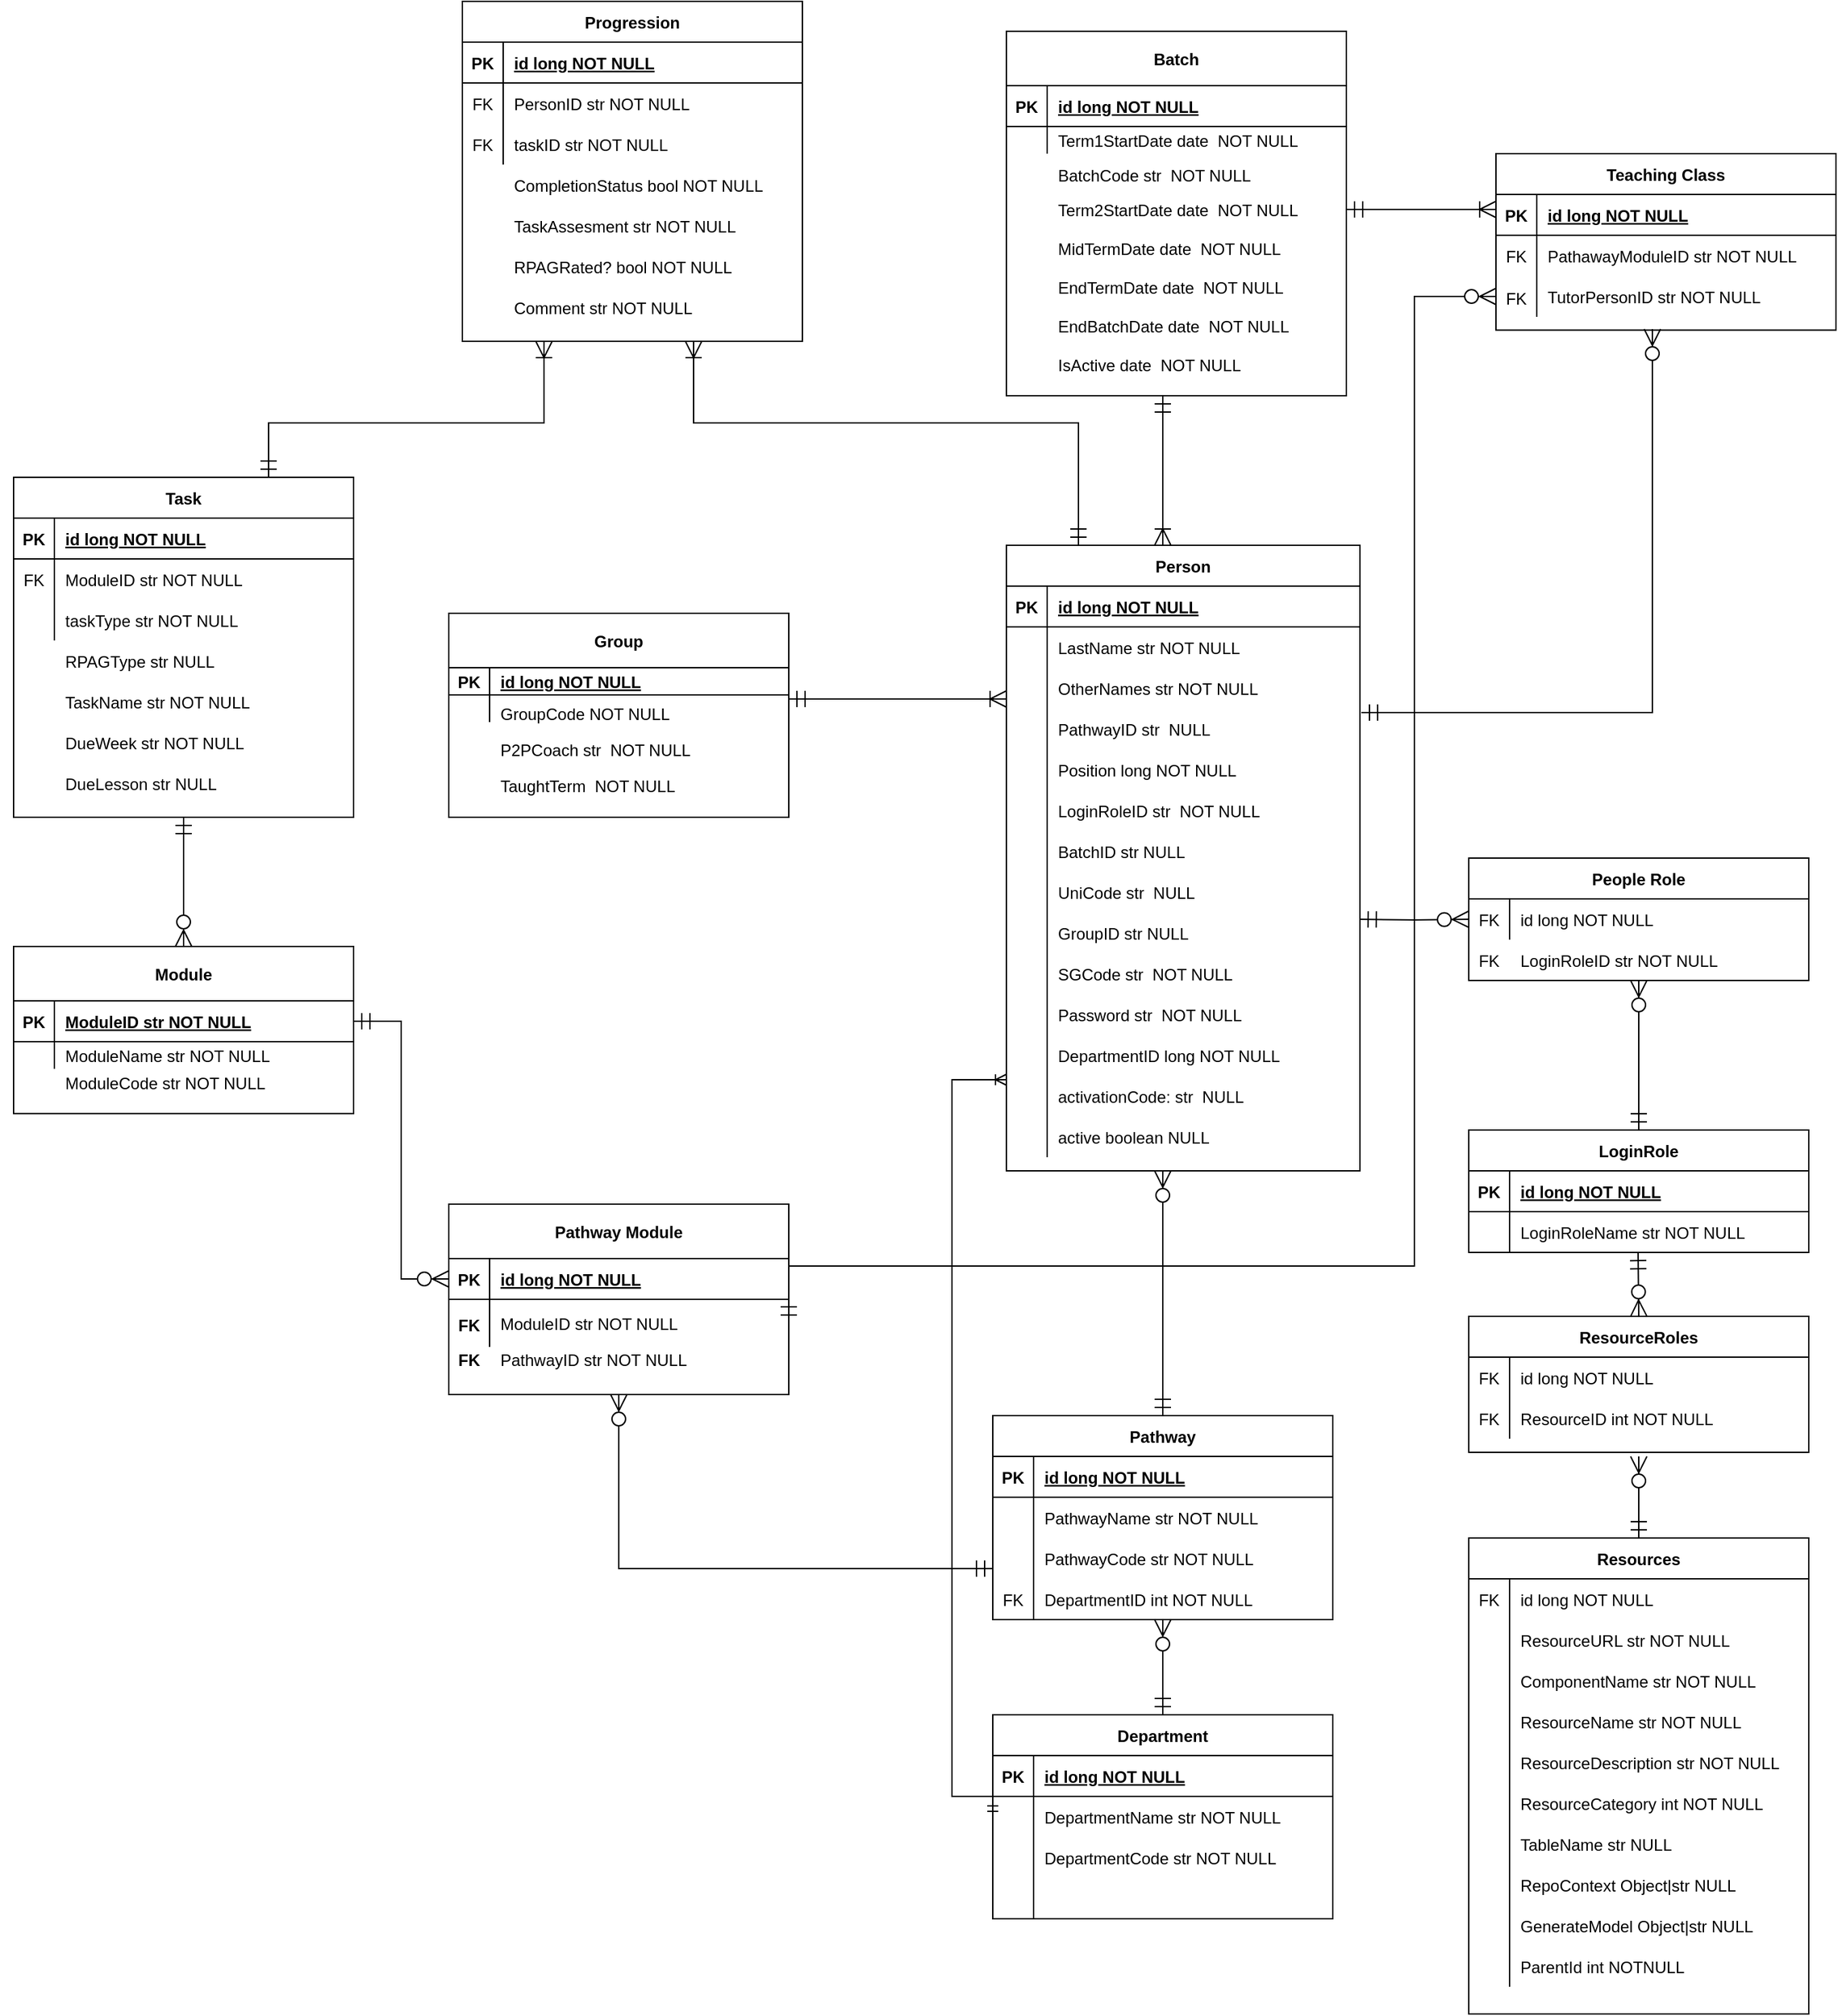 <mxfile version="13.4.5" type="device"><diagram id="R2lEEEUBdFMjLlhIrx00" name="Page-1"><mxGraphModel dx="1820" dy="806" grid="1" gridSize="10" guides="1" tooltips="1" connect="1" arrows="1" fold="1" page="1" pageScale="1" pageWidth="850" pageHeight="1100" math="0" shadow="0" extFonts="Permanent Marker^https://fonts.googleapis.com/css?family=Permanent+Marker"><root><mxCell id="0"/><mxCell id="1" parent="0"/><mxCell id="mULI5Mnwe5MFSeZiWkGn-4" style="edgeStyle=orthogonalEdgeStyle;rounded=0;orthogonalLoop=1;jettySize=auto;html=1;exitX=0.5;exitY=0;exitDx=0;exitDy=0;endArrow=ERzeroToMany;endFill=1;startArrow=ERmandOne;startFill=0;endSize=10;startSize=10;" parent="1" source="iSOJMtBN9dPg6VD0sbcy-31" edge="1"><mxGeometry relative="1" as="geometry"><mxPoint x="595" y="1030" as="targetPoint"/></mxGeometry></mxCell><mxCell id="iSOJMtBN9dPg6VD0sbcy-91" value="" style="group" parent="1" vertex="1" connectable="0"><mxGeometry x="480" y="180" width="250" height="300" as="geometry"/></mxCell><mxCell id="iSOJMtBN9dPg6VD0sbcy-75" value="" style="group" parent="iSOJMtBN9dPg6VD0sbcy-91" vertex="1" connectable="0"><mxGeometry width="250" height="299.999" as="geometry"/></mxCell><mxCell id="iSOJMtBN9dPg6VD0sbcy-76" value="Batch" style="shape=table;startSize=40;container=1;collapsible=1;childLayout=tableLayout;fixedRows=1;rowLines=0;fontStyle=1;align=center;resizeLast=1;" parent="iSOJMtBN9dPg6VD0sbcy-75" vertex="1"><mxGeometry y="12" width="250" height="268" as="geometry"/></mxCell><mxCell id="iSOJMtBN9dPg6VD0sbcy-77" value="" style="shape=partialRectangle;collapsible=0;dropTarget=0;pointerEvents=0;fillColor=none;points=[[0,0.5],[1,0.5]];portConstraint=eastwest;top=0;left=0;right=0;bottom=1;" parent="iSOJMtBN9dPg6VD0sbcy-76" vertex="1"><mxGeometry y="40" width="250" height="30" as="geometry"/></mxCell><mxCell id="iSOJMtBN9dPg6VD0sbcy-78" value="PK" style="shape=partialRectangle;overflow=hidden;connectable=0;fillColor=none;top=0;left=0;bottom=0;right=0;fontStyle=1;" parent="iSOJMtBN9dPg6VD0sbcy-77" vertex="1"><mxGeometry width="30" height="30" as="geometry"/></mxCell><mxCell id="iSOJMtBN9dPg6VD0sbcy-79" value="id long NOT NULL" style="shape=partialRectangle;overflow=hidden;connectable=0;fillColor=none;top=0;left=0;bottom=0;right=0;align=left;spacingLeft=6;fontStyle=5;" parent="iSOJMtBN9dPg6VD0sbcy-77" vertex="1"><mxGeometry x="30" width="220" height="30" as="geometry"/></mxCell><mxCell id="iSOJMtBN9dPg6VD0sbcy-80" value="" style="shape=partialRectangle;collapsible=0;dropTarget=0;pointerEvents=0;fillColor=none;points=[[0,0.5],[1,0.5]];portConstraint=eastwest;top=0;left=0;right=0;bottom=0;" parent="iSOJMtBN9dPg6VD0sbcy-76" vertex="1"><mxGeometry y="70" width="250" height="20" as="geometry"/></mxCell><mxCell id="iSOJMtBN9dPg6VD0sbcy-81" value="" style="shape=partialRectangle;overflow=hidden;connectable=0;fillColor=none;top=0;left=0;bottom=0;right=0;" parent="iSOJMtBN9dPg6VD0sbcy-80" vertex="1"><mxGeometry width="30" height="20" as="geometry"/></mxCell><mxCell id="iSOJMtBN9dPg6VD0sbcy-82" value="Term1StartDate date  NOT NULL" style="shape=partialRectangle;overflow=hidden;connectable=0;fillColor=none;top=0;left=0;bottom=0;right=0;align=left;spacingLeft=6;" parent="iSOJMtBN9dPg6VD0sbcy-80" vertex="1"><mxGeometry x="30" width="220" height="20" as="geometry"/></mxCell><mxCell id="iSOJMtBN9dPg6VD0sbcy-83" value="" style="group" parent="iSOJMtBN9dPg6VD0sbcy-75" vertex="1" connectable="0"><mxGeometry x="30" y="128.571" width="220" height="85.714" as="geometry"/></mxCell><mxCell id="iSOJMtBN9dPg6VD0sbcy-84" value="Term2StartDate date  NOT NULL" style="shape=partialRectangle;overflow=hidden;connectable=0;fillColor=none;top=0;left=0;bottom=0;right=0;align=left;spacingLeft=6;" parent="iSOJMtBN9dPg6VD0sbcy-83" vertex="1"><mxGeometry width="220" height="28.571" as="geometry"/></mxCell><mxCell id="iSOJMtBN9dPg6VD0sbcy-85" value="MidTermDate date  NOT NULL" style="shape=partialRectangle;overflow=hidden;connectable=0;fillColor=none;top=0;left=0;bottom=0;right=0;align=left;spacingLeft=6;" parent="iSOJMtBN9dPg6VD0sbcy-83" vertex="1"><mxGeometry y="28.571" width="220" height="28.571" as="geometry"/></mxCell><mxCell id="iSOJMtBN9dPg6VD0sbcy-86" value="EndTermDate date  NOT NULL" style="shape=partialRectangle;overflow=hidden;connectable=0;fillColor=none;top=0;left=0;bottom=0;right=0;align=left;spacingLeft=6;" parent="iSOJMtBN9dPg6VD0sbcy-83" vertex="1"><mxGeometry y="57.143" width="220" height="28.571" as="geometry"/></mxCell><mxCell id="iSOJMtBN9dPg6VD0sbcy-87" value="" style="group" parent="iSOJMtBN9dPg6VD0sbcy-91" vertex="1" connectable="0"><mxGeometry x="30" y="214.285" width="220" height="85.715" as="geometry"/></mxCell><mxCell id="iSOJMtBN9dPg6VD0sbcy-88" value="EndBatchDate date  NOT NULL" style="shape=partialRectangle;overflow=hidden;connectable=0;fillColor=none;top=0;left=0;bottom=0;right=0;align=left;spacingLeft=6;" parent="iSOJMtBN9dPg6VD0sbcy-87" vertex="1"><mxGeometry width="220" height="28.571" as="geometry"/></mxCell><mxCell id="iSOJMtBN9dPg6VD0sbcy-89" value="IsActive date  NOT NULL" style="shape=partialRectangle;overflow=hidden;connectable=0;fillColor=none;top=0;left=0;bottom=0;right=0;align=left;spacingLeft=6;" parent="iSOJMtBN9dPg6VD0sbcy-87" vertex="1"><mxGeometry y="28.571" width="220" height="28.571" as="geometry"/></mxCell><mxCell id="iSOJMtBN9dPg6VD0sbcy-122" value="" style="group" parent="1" vertex="1" connectable="0"><mxGeometry x="70" y="620" width="250" height="160" as="geometry"/></mxCell><mxCell id="iSOJMtBN9dPg6VD0sbcy-123" value="" style="group" parent="iSOJMtBN9dPg6VD0sbcy-122" vertex="1" connectable="0"><mxGeometry width="250" height="160" as="geometry"/></mxCell><mxCell id="iSOJMtBN9dPg6VD0sbcy-138" value="" style="group" parent="iSOJMtBN9dPg6VD0sbcy-123" vertex="1" connectable="0"><mxGeometry width="250" height="160" as="geometry"/></mxCell><mxCell id="iSOJMtBN9dPg6VD0sbcy-124" value="Group" style="shape=table;startSize=40;container=1;collapsible=1;childLayout=tableLayout;fixedRows=1;rowLines=0;fontStyle=1;align=center;resizeLast=1;" parent="iSOJMtBN9dPg6VD0sbcy-138" vertex="1"><mxGeometry width="250" height="150" as="geometry"/></mxCell><mxCell id="iSOJMtBN9dPg6VD0sbcy-125" value="" style="shape=partialRectangle;collapsible=0;dropTarget=0;pointerEvents=0;fillColor=none;points=[[0,0.5],[1,0.5]];portConstraint=eastwest;top=0;left=0;right=0;bottom=1;" parent="iSOJMtBN9dPg6VD0sbcy-124" vertex="1"><mxGeometry y="40" width="250" height="20" as="geometry"/></mxCell><mxCell id="iSOJMtBN9dPg6VD0sbcy-126" value="PK" style="shape=partialRectangle;overflow=hidden;connectable=0;fillColor=none;top=0;left=0;bottom=0;right=0;fontStyle=1;" parent="iSOJMtBN9dPg6VD0sbcy-125" vertex="1"><mxGeometry width="30" height="20" as="geometry"/></mxCell><mxCell id="iSOJMtBN9dPg6VD0sbcy-127" value="id long NOT NULL" style="shape=partialRectangle;overflow=hidden;connectable=0;fillColor=none;top=0;left=0;bottom=0;right=0;align=left;spacingLeft=6;fontStyle=5;" parent="iSOJMtBN9dPg6VD0sbcy-125" vertex="1"><mxGeometry x="30" width="220" height="20" as="geometry"/></mxCell><mxCell id="iSOJMtBN9dPg6VD0sbcy-128" value="" style="shape=partialRectangle;collapsible=0;dropTarget=0;pointerEvents=0;fillColor=none;points=[[0,0.5],[1,0.5]];portConstraint=eastwest;top=0;left=0;right=0;bottom=0;" parent="iSOJMtBN9dPg6VD0sbcy-124" vertex="1"><mxGeometry y="60" width="250" height="20" as="geometry"/></mxCell><mxCell id="iSOJMtBN9dPg6VD0sbcy-129" value="" style="shape=partialRectangle;overflow=hidden;connectable=0;fillColor=none;top=0;left=0;bottom=0;right=0;" parent="iSOJMtBN9dPg6VD0sbcy-128" vertex="1"><mxGeometry width="30" height="20" as="geometry"/></mxCell><mxCell id="iSOJMtBN9dPg6VD0sbcy-130" value="" style="shape=partialRectangle;overflow=hidden;connectable=0;fillColor=none;top=0;left=0;bottom=0;right=0;align=left;spacingLeft=6;" parent="iSOJMtBN9dPg6VD0sbcy-128" vertex="1"><mxGeometry x="30" width="220" height="20" as="geometry"/></mxCell><mxCell id="iSOJMtBN9dPg6VD0sbcy-131" value="" style="group" parent="iSOJMtBN9dPg6VD0sbcy-138" vertex="1" connectable="0"><mxGeometry x="30" y="60" width="220" height="80" as="geometry"/></mxCell><mxCell id="iSOJMtBN9dPg6VD0sbcy-132" value="GroupCode NOT NULL" style="shape=partialRectangle;overflow=hidden;connectable=0;fillColor=none;top=0;left=0;bottom=0;right=0;align=left;spacingLeft=6;fontStyle=0" parent="iSOJMtBN9dPg6VD0sbcy-131" vertex="1"><mxGeometry width="220" height="26.667" as="geometry"/></mxCell><mxCell id="iSOJMtBN9dPg6VD0sbcy-133" value="P2PCoach str  NOT NULL" style="shape=partialRectangle;overflow=hidden;connectable=0;fillColor=none;top=0;left=0;bottom=0;right=0;align=left;spacingLeft=6;" parent="iSOJMtBN9dPg6VD0sbcy-131" vertex="1"><mxGeometry y="26.667" width="220" height="26.667" as="geometry"/></mxCell><mxCell id="iSOJMtBN9dPg6VD0sbcy-134" value="TaughtTerm  NOT NULL" style="shape=partialRectangle;overflow=hidden;connectable=0;fillColor=none;top=0;left=0;bottom=0;right=0;align=left;spacingLeft=6;" parent="iSOJMtBN9dPg6VD0sbcy-131" vertex="1"><mxGeometry y="53.333" width="220" height="26.667" as="geometry"/></mxCell><mxCell id="iSOJMtBN9dPg6VD0sbcy-139" value="" style="group" parent="1" vertex="1" connectable="0"><mxGeometry x="70" y="1054.5" width="250" height="265" as="geometry"/></mxCell><mxCell id="iSOJMtBN9dPg6VD0sbcy-140" value="" style="group" parent="iSOJMtBN9dPg6VD0sbcy-139" vertex="1" connectable="0"><mxGeometry width="250" height="265" as="geometry"/></mxCell><mxCell id="iSOJMtBN9dPg6VD0sbcy-141" value="" style="group" parent="iSOJMtBN9dPg6VD0sbcy-140" vertex="1" connectable="0"><mxGeometry width="250" height="252.381" as="geometry"/></mxCell><mxCell id="iSOJMtBN9dPg6VD0sbcy-142" value="Pathway Module" style="shape=table;startSize=40;container=1;collapsible=1;childLayout=tableLayout;fixedRows=1;rowLines=0;fontStyle=1;align=center;resizeLast=1;" parent="iSOJMtBN9dPg6VD0sbcy-141" vertex="1"><mxGeometry width="250" height="140" as="geometry"/></mxCell><mxCell id="iSOJMtBN9dPg6VD0sbcy-143" value="" style="shape=partialRectangle;collapsible=0;dropTarget=0;pointerEvents=0;fillColor=none;points=[[0,0.5],[1,0.5]];portConstraint=eastwest;top=0;left=0;right=0;bottom=1;" parent="iSOJMtBN9dPg6VD0sbcy-142" vertex="1"><mxGeometry y="40" width="250" height="30" as="geometry"/></mxCell><mxCell id="iSOJMtBN9dPg6VD0sbcy-144" value="PK" style="shape=partialRectangle;overflow=hidden;connectable=0;fillColor=none;top=0;left=0;bottom=0;right=0;fontStyle=1;" parent="iSOJMtBN9dPg6VD0sbcy-143" vertex="1"><mxGeometry width="30" height="30" as="geometry"/></mxCell><mxCell id="iSOJMtBN9dPg6VD0sbcy-145" value="id long NOT NULL" style="shape=partialRectangle;overflow=hidden;connectable=0;fillColor=none;top=0;left=0;bottom=0;right=0;align=left;spacingLeft=6;fontStyle=5;" parent="iSOJMtBN9dPg6VD0sbcy-143" vertex="1"><mxGeometry x="30" width="220" height="30" as="geometry"/></mxCell><mxCell id="iSOJMtBN9dPg6VD0sbcy-146" value="" style="shape=partialRectangle;collapsible=0;dropTarget=0;pointerEvents=0;fillColor=none;points=[[0,0.5],[1,0.5]];portConstraint=eastwest;top=0;left=0;right=0;bottom=0;" parent="iSOJMtBN9dPg6VD0sbcy-142" vertex="1"><mxGeometry y="70" width="250" height="35" as="geometry"/></mxCell><mxCell id="iSOJMtBN9dPg6VD0sbcy-147" value="" style="shape=partialRectangle;overflow=hidden;connectable=0;fillColor=none;top=0;left=0;bottom=0;right=0;" parent="iSOJMtBN9dPg6VD0sbcy-146" vertex="1"><mxGeometry width="30" height="35" as="geometry"/></mxCell><mxCell id="iSOJMtBN9dPg6VD0sbcy-148" value="ModuleID str NOT NULL" style="shape=partialRectangle;overflow=hidden;connectable=0;fillColor=none;top=0;left=0;bottom=0;right=0;align=left;spacingLeft=6;" parent="iSOJMtBN9dPg6VD0sbcy-146" vertex="1"><mxGeometry x="30" width="220" height="35" as="geometry"/></mxCell><mxCell id="mULI5Mnwe5MFSeZiWkGn-5" value="FK" style="shape=partialRectangle;overflow=hidden;connectable=0;fillColor=none;top=0;left=0;bottom=0;right=0;fontStyle=1;" parent="iSOJMtBN9dPg6VD0sbcy-141" vertex="1"><mxGeometry y="95.003" width="30" height="37.857" as="geometry"/></mxCell><mxCell id="mULI5Mnwe5MFSeZiWkGn-6" value="FK" style="shape=partialRectangle;overflow=hidden;connectable=0;fillColor=none;top=0;left=0;bottom=0;right=0;fontStyle=1;" parent="iSOJMtBN9dPg6VD0sbcy-141" vertex="1"><mxGeometry y="69.403" width="30" height="37.857" as="geometry"/></mxCell><mxCell id="iSOJMtBN9dPg6VD0sbcy-149" value="" style="group" parent="iSOJMtBN9dPg6VD0sbcy-141" vertex="1" connectable="0"><mxGeometry x="30" y="105" width="220" height="55" as="geometry"/></mxCell><mxCell id="iSOJMtBN9dPg6VD0sbcy-150" value="PathwayID str NOT NULL" style="shape=partialRectangle;overflow=hidden;connectable=0;fillColor=none;top=0;left=0;bottom=0;right=0;align=left;spacingLeft=6;" parent="iSOJMtBN9dPg6VD0sbcy-149" vertex="1"><mxGeometry width="220" height="18.333" as="geometry"/></mxCell><mxCell id="iSOJMtBN9dPg6VD0sbcy-191" value="" style="group" parent="1" vertex="1" connectable="0"><mxGeometry x="-250" y="520" width="250" height="250" as="geometry"/></mxCell><mxCell id="iSOJMtBN9dPg6VD0sbcy-41" value="Task" style="shape=table;startSize=30;container=1;collapsible=1;childLayout=tableLayout;fixedRows=1;rowLines=0;fontStyle=1;align=center;resizeLast=1;" parent="iSOJMtBN9dPg6VD0sbcy-191" vertex="1"><mxGeometry width="250" height="250" as="geometry"/></mxCell><mxCell id="iSOJMtBN9dPg6VD0sbcy-42" value="" style="shape=partialRectangle;collapsible=0;dropTarget=0;pointerEvents=0;fillColor=none;points=[[0,0.5],[1,0.5]];portConstraint=eastwest;top=0;left=0;right=0;bottom=1;" parent="iSOJMtBN9dPg6VD0sbcy-41" vertex="1"><mxGeometry y="30" width="250" height="30" as="geometry"/></mxCell><mxCell id="iSOJMtBN9dPg6VD0sbcy-43" value="PK" style="shape=partialRectangle;overflow=hidden;connectable=0;fillColor=none;top=0;left=0;bottom=0;right=0;fontStyle=1;" parent="iSOJMtBN9dPg6VD0sbcy-42" vertex="1"><mxGeometry width="30" height="30" as="geometry"/></mxCell><mxCell id="iSOJMtBN9dPg6VD0sbcy-44" value="id long NOT NULL " style="shape=partialRectangle;overflow=hidden;connectable=0;fillColor=none;top=0;left=0;bottom=0;right=0;align=left;spacingLeft=6;fontStyle=5;" parent="iSOJMtBN9dPg6VD0sbcy-42" vertex="1"><mxGeometry x="30" width="220" height="30" as="geometry"/></mxCell><mxCell id="iSOJMtBN9dPg6VD0sbcy-45" value="" style="shape=partialRectangle;collapsible=0;dropTarget=0;pointerEvents=0;fillColor=none;points=[[0,0.5],[1,0.5]];portConstraint=eastwest;top=0;left=0;right=0;bottom=0;" parent="iSOJMtBN9dPg6VD0sbcy-41" vertex="1"><mxGeometry y="60" width="250" height="30" as="geometry"/></mxCell><mxCell id="iSOJMtBN9dPg6VD0sbcy-46" value="FK" style="shape=partialRectangle;overflow=hidden;connectable=0;fillColor=none;top=0;left=0;bottom=0;right=0;" parent="iSOJMtBN9dPg6VD0sbcy-45" vertex="1"><mxGeometry width="30" height="30" as="geometry"/></mxCell><mxCell id="iSOJMtBN9dPg6VD0sbcy-47" value="ModuleID str NOT NULL" style="shape=partialRectangle;overflow=hidden;connectable=0;fillColor=none;top=0;left=0;bottom=0;right=0;align=left;spacingLeft=6;" parent="iSOJMtBN9dPg6VD0sbcy-45" vertex="1"><mxGeometry x="30" width="220" height="30" as="geometry"/></mxCell><mxCell id="iSOJMtBN9dPg6VD0sbcy-48" value="" style="shape=partialRectangle;collapsible=0;dropTarget=0;pointerEvents=0;fillColor=none;points=[[0,0.5],[1,0.5]];portConstraint=eastwest;top=0;left=0;right=0;bottom=0;" parent="iSOJMtBN9dPg6VD0sbcy-41" vertex="1"><mxGeometry y="90" width="250" height="30" as="geometry"/></mxCell><mxCell id="iSOJMtBN9dPg6VD0sbcy-49" value="" style="shape=partialRectangle;overflow=hidden;connectable=0;fillColor=none;top=0;left=0;bottom=0;right=0;" parent="iSOJMtBN9dPg6VD0sbcy-48" vertex="1"><mxGeometry width="30" height="30" as="geometry"/></mxCell><mxCell id="iSOJMtBN9dPg6VD0sbcy-50" value="taskType str NOT NULL" style="shape=partialRectangle;overflow=hidden;connectable=0;fillColor=none;top=0;left=0;bottom=0;right=0;align=left;spacingLeft=6;" parent="iSOJMtBN9dPg6VD0sbcy-48" vertex="1"><mxGeometry x="30" width="220" height="30" as="geometry"/></mxCell><mxCell id="iSOJMtBN9dPg6VD0sbcy-173" value="TaskName str NOT NULL" style="shape=partialRectangle;overflow=hidden;connectable=0;fillColor=none;top=0;left=0;bottom=0;right=0;align=left;spacingLeft=6;" parent="iSOJMtBN9dPg6VD0sbcy-191" vertex="1"><mxGeometry x="30" y="150" width="220" height="30" as="geometry"/></mxCell><mxCell id="iSOJMtBN9dPg6VD0sbcy-174" value="RPAGType str NULL" style="shape=partialRectangle;overflow=hidden;connectable=0;fillColor=none;top=0;left=0;bottom=0;right=0;align=left;spacingLeft=6;" parent="iSOJMtBN9dPg6VD0sbcy-191" vertex="1"><mxGeometry x="30" y="120" width="220" height="30" as="geometry"/></mxCell><mxCell id="iSOJMtBN9dPg6VD0sbcy-175" value="DueWeek str NOT NULL" style="shape=partialRectangle;overflow=hidden;connectable=0;fillColor=none;top=0;left=0;bottom=0;right=0;align=left;spacingLeft=6;" parent="iSOJMtBN9dPg6VD0sbcy-191" vertex="1"><mxGeometry x="30" y="180" width="220" height="30" as="geometry"/></mxCell><mxCell id="iSOJMtBN9dPg6VD0sbcy-176" value="DueLesson str NULL" style="shape=partialRectangle;overflow=hidden;connectable=0;fillColor=none;top=0;left=0;bottom=0;right=0;align=left;spacingLeft=6;" parent="iSOJMtBN9dPg6VD0sbcy-191" vertex="1"><mxGeometry x="30" y="210" width="220" height="30" as="geometry"/></mxCell><mxCell id="iSOJMtBN9dPg6VD0sbcy-192" value="" style="group" parent="1" vertex="1" connectable="0"><mxGeometry x="80" y="170" width="250" height="250" as="geometry"/></mxCell><mxCell id="iSOJMtBN9dPg6VD0sbcy-193" value="Progression" style="shape=table;startSize=30;container=1;collapsible=1;childLayout=tableLayout;fixedRows=1;rowLines=0;fontStyle=1;align=center;resizeLast=1;" parent="iSOJMtBN9dPg6VD0sbcy-192" vertex="1"><mxGeometry width="250" height="250" as="geometry"/></mxCell><mxCell id="iSOJMtBN9dPg6VD0sbcy-194" value="" style="shape=partialRectangle;collapsible=0;dropTarget=0;pointerEvents=0;fillColor=none;points=[[0,0.5],[1,0.5]];portConstraint=eastwest;top=0;left=0;right=0;bottom=1;" parent="iSOJMtBN9dPg6VD0sbcy-193" vertex="1"><mxGeometry y="30" width="250" height="30" as="geometry"/></mxCell><mxCell id="iSOJMtBN9dPg6VD0sbcy-195" value="PK" style="shape=partialRectangle;overflow=hidden;connectable=0;fillColor=none;top=0;left=0;bottom=0;right=0;fontStyle=1;" parent="iSOJMtBN9dPg6VD0sbcy-194" vertex="1"><mxGeometry width="30" height="30" as="geometry"/></mxCell><mxCell id="iSOJMtBN9dPg6VD0sbcy-196" value="id long NOT NULL" style="shape=partialRectangle;overflow=hidden;connectable=0;fillColor=none;top=0;left=0;bottom=0;right=0;align=left;spacingLeft=6;fontStyle=5;" parent="iSOJMtBN9dPg6VD0sbcy-194" vertex="1"><mxGeometry x="30" width="220" height="30" as="geometry"/></mxCell><mxCell id="iSOJMtBN9dPg6VD0sbcy-197" value="" style="shape=partialRectangle;collapsible=0;dropTarget=0;pointerEvents=0;fillColor=none;points=[[0,0.5],[1,0.5]];portConstraint=eastwest;top=0;left=0;right=0;bottom=0;" parent="iSOJMtBN9dPg6VD0sbcy-193" vertex="1"><mxGeometry y="60" width="250" height="30" as="geometry"/></mxCell><mxCell id="iSOJMtBN9dPg6VD0sbcy-198" value="FK" style="shape=partialRectangle;overflow=hidden;connectable=0;fillColor=none;top=0;left=0;bottom=0;right=0;" parent="iSOJMtBN9dPg6VD0sbcy-197" vertex="1"><mxGeometry width="30" height="30" as="geometry"/></mxCell><mxCell id="iSOJMtBN9dPg6VD0sbcy-199" value="PersonID str NOT NULL" style="shape=partialRectangle;overflow=hidden;connectable=0;fillColor=none;top=0;left=0;bottom=0;right=0;align=left;spacingLeft=6;" parent="iSOJMtBN9dPg6VD0sbcy-197" vertex="1"><mxGeometry x="30" width="220" height="30" as="geometry"/></mxCell><mxCell id="iSOJMtBN9dPg6VD0sbcy-200" value="" style="shape=partialRectangle;collapsible=0;dropTarget=0;pointerEvents=0;fillColor=none;points=[[0,0.5],[1,0.5]];portConstraint=eastwest;top=0;left=0;right=0;bottom=0;" parent="iSOJMtBN9dPg6VD0sbcy-193" vertex="1"><mxGeometry y="90" width="250" height="30" as="geometry"/></mxCell><mxCell id="iSOJMtBN9dPg6VD0sbcy-201" value="" style="shape=partialRectangle;overflow=hidden;connectable=0;fillColor=none;top=0;left=0;bottom=0;right=0;" parent="iSOJMtBN9dPg6VD0sbcy-200" vertex="1"><mxGeometry width="30" height="30" as="geometry"/></mxCell><mxCell id="iSOJMtBN9dPg6VD0sbcy-202" value="taskID str NOT NULL" style="shape=partialRectangle;overflow=hidden;connectable=0;fillColor=none;top=0;left=0;bottom=0;right=0;align=left;spacingLeft=6;" parent="iSOJMtBN9dPg6VD0sbcy-200" vertex="1"><mxGeometry x="30" width="220" height="30" as="geometry"/></mxCell><mxCell id="iSOJMtBN9dPg6VD0sbcy-203" value="TaskAssesment str NOT NULL" style="shape=partialRectangle;overflow=hidden;connectable=0;fillColor=none;top=0;left=0;bottom=0;right=0;align=left;spacingLeft=6;" parent="iSOJMtBN9dPg6VD0sbcy-192" vertex="1"><mxGeometry x="30" y="150" width="220" height="30" as="geometry"/></mxCell><mxCell id="iSOJMtBN9dPg6VD0sbcy-204" value="CompletionStatus bool NOT NULL" style="shape=partialRectangle;overflow=hidden;connectable=0;fillColor=none;top=0;left=0;bottom=0;right=0;align=left;spacingLeft=6;" parent="iSOJMtBN9dPg6VD0sbcy-192" vertex="1"><mxGeometry x="30" y="120" width="220" height="30" as="geometry"/></mxCell><mxCell id="iSOJMtBN9dPg6VD0sbcy-205" value="RPAGRated? bool NOT NULL" style="shape=partialRectangle;overflow=hidden;connectable=0;fillColor=none;top=0;left=0;bottom=0;right=0;align=left;spacingLeft=6;" parent="iSOJMtBN9dPg6VD0sbcy-192" vertex="1"><mxGeometry x="30" y="180" width="220" height="30" as="geometry"/></mxCell><mxCell id="iSOJMtBN9dPg6VD0sbcy-206" value="Comment str NOT NULL" style="shape=partialRectangle;overflow=hidden;connectable=0;fillColor=none;top=0;left=0;bottom=0;right=0;align=left;spacingLeft=6;" parent="iSOJMtBN9dPg6VD0sbcy-192" vertex="1"><mxGeometry x="30" y="210" width="220" height="30" as="geometry"/></mxCell><mxCell id="jkWvNy7KjLW6kc-UgUNd-23" value="FK" style="shape=partialRectangle;overflow=hidden;connectable=0;fillColor=none;top=0;left=0;bottom=0;right=0;" parent="iSOJMtBN9dPg6VD0sbcy-192" vertex="1"><mxGeometry y="90" width="30" height="30" as="geometry"/></mxCell><mxCell id="iSOJMtBN9dPg6VD0sbcy-231" value="" style="group" parent="1" vertex="1" connectable="0"><mxGeometry x="-260" y="865" width="250" height="215" as="geometry"/></mxCell><mxCell id="iSOJMtBN9dPg6VD0sbcy-232" value="" style="group" parent="iSOJMtBN9dPg6VD0sbcy-231" vertex="1" connectable="0"><mxGeometry width="250" height="215.0" as="geometry"/></mxCell><mxCell id="iSOJMtBN9dPg6VD0sbcy-233" value="" style="group" parent="iSOJMtBN9dPg6VD0sbcy-232" vertex="1" connectable="0"><mxGeometry width="250" height="204.762" as="geometry"/></mxCell><mxCell id="iSOJMtBN9dPg6VD0sbcy-234" value="Module" style="shape=table;startSize=40;container=1;collapsible=1;childLayout=tableLayout;fixedRows=1;rowLines=0;fontStyle=1;align=center;resizeLast=1;" parent="iSOJMtBN9dPg6VD0sbcy-233" vertex="1"><mxGeometry x="10" width="250" height="122.857" as="geometry"/></mxCell><mxCell id="iSOJMtBN9dPg6VD0sbcy-235" value="" style="shape=partialRectangle;collapsible=0;dropTarget=0;pointerEvents=0;fillColor=none;points=[[0,0.5],[1,0.5]];portConstraint=eastwest;top=0;left=0;right=0;bottom=1;" parent="iSOJMtBN9dPg6VD0sbcy-234" vertex="1"><mxGeometry y="40" width="250" height="30" as="geometry"/></mxCell><mxCell id="iSOJMtBN9dPg6VD0sbcy-236" value="PK" style="shape=partialRectangle;overflow=hidden;connectable=0;fillColor=none;top=0;left=0;bottom=0;right=0;fontStyle=1;" parent="iSOJMtBN9dPg6VD0sbcy-235" vertex="1"><mxGeometry width="30" height="30" as="geometry"/></mxCell><mxCell id="iSOJMtBN9dPg6VD0sbcy-237" value="ModuleID str NOT NULL" style="shape=partialRectangle;overflow=hidden;connectable=0;fillColor=none;top=0;left=0;bottom=0;right=0;align=left;spacingLeft=6;fontStyle=5;" parent="iSOJMtBN9dPg6VD0sbcy-235" vertex="1"><mxGeometry x="30" width="220" height="30" as="geometry"/></mxCell><mxCell id="iSOJMtBN9dPg6VD0sbcy-238" value="" style="shape=partialRectangle;collapsible=0;dropTarget=0;pointerEvents=0;fillColor=none;points=[[0,0.5],[1,0.5]];portConstraint=eastwest;top=0;left=0;right=0;bottom=0;" parent="iSOJMtBN9dPg6VD0sbcy-234" vertex="1"><mxGeometry y="70" width="250" height="20" as="geometry"/></mxCell><mxCell id="iSOJMtBN9dPg6VD0sbcy-239" value="" style="shape=partialRectangle;overflow=hidden;connectable=0;fillColor=none;top=0;left=0;bottom=0;right=0;" parent="iSOJMtBN9dPg6VD0sbcy-238" vertex="1"><mxGeometry width="30" height="20" as="geometry"/></mxCell><mxCell id="iSOJMtBN9dPg6VD0sbcy-240" value="ModuleName str NOT NULL" style="shape=partialRectangle;overflow=hidden;connectable=0;fillColor=none;top=0;left=0;bottom=0;right=0;align=left;spacingLeft=6;" parent="iSOJMtBN9dPg6VD0sbcy-238" vertex="1"><mxGeometry x="30" width="220" height="20" as="geometry"/></mxCell><mxCell id="iSOJMtBN9dPg6VD0sbcy-241" value="" style="group" parent="iSOJMtBN9dPg6VD0sbcy-233" vertex="1" connectable="0"><mxGeometry x="40" y="92.143" width="220" height="61.429" as="geometry"/></mxCell><mxCell id="iSOJMtBN9dPg6VD0sbcy-242" value="" style="shape=partialRectangle;overflow=hidden;connectable=0;fillColor=none;top=0;left=0;bottom=0;right=0;align=left;spacingLeft=6;" parent="iSOJMtBN9dPg6VD0sbcy-241" vertex="1"><mxGeometry width="220" height="20.476" as="geometry"/></mxCell><mxCell id="jkWvNy7KjLW6kc-UgUNd-22" value="ModuleCode str NOT NULL" style="shape=partialRectangle;overflow=hidden;connectable=0;fillColor=none;top=0;left=0;bottom=0;right=0;align=left;spacingLeft=6;" parent="iSOJMtBN9dPg6VD0sbcy-241" vertex="1"><mxGeometry y="-2.143" width="220" height="20" as="geometry"/></mxCell><mxCell id="TKAU5QeSrJb_DP6Y0V8A-2" style="edgeStyle=orthogonalEdgeStyle;rounded=0;orthogonalLoop=1;jettySize=auto;html=1;startArrow=ERoneToMany;startFill=0;endArrow=ERmandOne;endFill=0;endSize=10;startSize=10;" parent="1" edge="1"><mxGeometry relative="1" as="geometry"><mxPoint x="320" y="683" as="targetPoint"/><mxPoint x="480" y="683" as="sourcePoint"/></mxGeometry></mxCell><mxCell id="TKAU5QeSrJb_DP6Y0V8A-8" style="edgeStyle=orthogonalEdgeStyle;rounded=0;orthogonalLoop=1;jettySize=auto;html=1;entryX=0.5;entryY=1;entryDx=0;entryDy=0;startArrow=ERzeroToMany;startFill=1;endArrow=ERmandOne;endFill=0;startSize=10;endSize=10;" parent="1" source="iSOJMtBN9dPg6VD0sbcy-234" target="iSOJMtBN9dPg6VD0sbcy-41" edge="1"><mxGeometry relative="1" as="geometry"/></mxCell><mxCell id="TKAU5QeSrJb_DP6Y0V8A-9" style="edgeStyle=orthogonalEdgeStyle;rounded=0;orthogonalLoop=1;jettySize=auto;html=1;exitX=0.5;exitY=0;exitDx=0;exitDy=0;startArrow=ERoneToMany;startFill=0;endArrow=ERmandOne;endFill=0;startSize=10;endSize=10;" parent="1" edge="1"><mxGeometry relative="1" as="geometry"><mxPoint x="595" y="460" as="targetPoint"/><mxPoint x="595" y="570" as="sourcePoint"/></mxGeometry></mxCell><mxCell id="TKAU5QeSrJb_DP6Y0V8A-13" style="edgeStyle=orthogonalEdgeStyle;rounded=0;orthogonalLoop=1;jettySize=auto;html=1;exitX=1;exitY=0.5;exitDx=0;exitDy=0;entryX=0;entryY=0.5;entryDx=0;entryDy=0;startArrow=ERmandOne;startFill=0;endArrow=ERzeroToMany;endFill=1;startSize=10;endSize=10;" parent="1" source="iSOJMtBN9dPg6VD0sbcy-235" target="iSOJMtBN9dPg6VD0sbcy-143" edge="1"><mxGeometry relative="1" as="geometry"/></mxCell><mxCell id="TKAU5QeSrJb_DP6Y0V8A-15" style="edgeStyle=orthogonalEdgeStyle;rounded=0;orthogonalLoop=1;jettySize=auto;html=1;exitX=0.75;exitY=0;exitDx=0;exitDy=0;startArrow=ERmandOne;startFill=0;endArrow=ERoneToMany;endFill=0;startSize=10;endSize=10;" parent="1" source="iSOJMtBN9dPg6VD0sbcy-41" edge="1"><mxGeometry relative="1" as="geometry"><mxPoint x="140" y="420" as="targetPoint"/><Array as="points"><mxPoint x="-62" y="480"/><mxPoint x="140" y="480"/></Array></mxGeometry></mxCell><mxCell id="TKAU5QeSrJb_DP6Y0V8A-16" style="edgeStyle=orthogonalEdgeStyle;rounded=0;orthogonalLoop=1;jettySize=auto;html=1;startArrow=ERmandOne;startFill=0;endArrow=ERoneToMany;endFill=0;startSize=10;endSize=10;" parent="1" edge="1"><mxGeometry relative="1" as="geometry"><mxPoint x="250" y="420" as="targetPoint"/><Array as="points"><mxPoint x="533" y="480"/><mxPoint x="250" y="480"/></Array><mxPoint x="533" y="570" as="sourcePoint"/></mxGeometry></mxCell><mxCell id="YhvcG1eNFeFJZgmb6tsX-14" style="edgeStyle=orthogonalEdgeStyle;rounded=0;orthogonalLoop=1;jettySize=auto;html=1;startArrow=ERmandOne;startFill=0;endArrow=ERzeroToMany;endFill=1;endSize=10;startSize=10;entryX=0;entryY=0.5;entryDx=0;entryDy=0;" parent="1" target="YhvcG1eNFeFJZgmb6tsX-8" edge="1"><mxGeometry relative="1" as="geometry"><mxPoint x="370" y="703" as="targetPoint"/><mxPoint x="740" y="845" as="sourcePoint"/></mxGeometry></mxCell><mxCell id="mULI5Mnwe5MFSeZiWkGn-3" style="edgeStyle=orthogonalEdgeStyle;rounded=0;orthogonalLoop=1;jettySize=auto;html=1;exitX=0.5;exitY=1;exitDx=0;exitDy=0;entryX=0;entryY=0.75;entryDx=0;entryDy=0;endArrow=ERmandOne;endFill=0;startArrow=ERzeroToMany;startFill=1;endSize=10;startSize=10;" parent="1" source="iSOJMtBN9dPg6VD0sbcy-142" target="iSOJMtBN9dPg6VD0sbcy-31" edge="1"><mxGeometry relative="1" as="geometry"/></mxCell><mxCell id="mULI5Mnwe5MFSeZiWkGn-45" value="" style="group" parent="1" vertex="1" connectable="0"><mxGeometry x="840" y="282" width="250" height="148" as="geometry"/></mxCell><mxCell id="mULI5Mnwe5MFSeZiWkGn-28" value="" style="group" parent="mULI5Mnwe5MFSeZiWkGn-45" vertex="1" connectable="0"><mxGeometry width="250" height="120" as="geometry"/></mxCell><mxCell id="mULI5Mnwe5MFSeZiWkGn-29" value="Teaching Class" style="shape=table;startSize=30;container=1;collapsible=1;childLayout=tableLayout;fixedRows=1;rowLines=0;fontStyle=1;align=center;resizeLast=1;" parent="mULI5Mnwe5MFSeZiWkGn-28" vertex="1"><mxGeometry width="250" height="129.73" as="geometry"/></mxCell><mxCell id="mULI5Mnwe5MFSeZiWkGn-30" value="" style="shape=partialRectangle;collapsible=0;dropTarget=0;pointerEvents=0;fillColor=none;points=[[0,0.5],[1,0.5]];portConstraint=eastwest;top=0;left=0;right=0;bottom=1;" parent="mULI5Mnwe5MFSeZiWkGn-29" vertex="1"><mxGeometry y="30" width="250" height="30" as="geometry"/></mxCell><mxCell id="mULI5Mnwe5MFSeZiWkGn-31" value="PK" style="shape=partialRectangle;overflow=hidden;connectable=0;fillColor=none;top=0;left=0;bottom=0;right=0;fontStyle=1;" parent="mULI5Mnwe5MFSeZiWkGn-30" vertex="1"><mxGeometry width="30" height="30" as="geometry"/></mxCell><mxCell id="mULI5Mnwe5MFSeZiWkGn-32" value="id long NOT NULL" style="shape=partialRectangle;overflow=hidden;connectable=0;fillColor=none;top=0;left=0;bottom=0;right=0;align=left;spacingLeft=6;fontStyle=5;" parent="mULI5Mnwe5MFSeZiWkGn-30" vertex="1"><mxGeometry x="30" width="220" height="30" as="geometry"/></mxCell><mxCell id="mULI5Mnwe5MFSeZiWkGn-33" value="" style="shape=partialRectangle;collapsible=0;dropTarget=0;pointerEvents=0;fillColor=none;points=[[0,0.5],[1,0.5]];portConstraint=eastwest;top=0;left=0;right=0;bottom=0;" parent="mULI5Mnwe5MFSeZiWkGn-29" vertex="1"><mxGeometry y="60" width="250" height="30" as="geometry"/></mxCell><mxCell id="mULI5Mnwe5MFSeZiWkGn-34" value="FK" style="shape=partialRectangle;overflow=hidden;connectable=0;fillColor=none;top=0;left=0;bottom=0;right=0;" parent="mULI5Mnwe5MFSeZiWkGn-33" vertex="1"><mxGeometry width="30" height="30" as="geometry"/></mxCell><mxCell id="mULI5Mnwe5MFSeZiWkGn-35" value="PathawayModuleID str NOT NULL" style="shape=partialRectangle;overflow=hidden;connectable=0;fillColor=none;top=0;left=0;bottom=0;right=0;align=left;spacingLeft=6;" parent="mULI5Mnwe5MFSeZiWkGn-33" vertex="1"><mxGeometry x="30" width="220" height="30" as="geometry"/></mxCell><mxCell id="mULI5Mnwe5MFSeZiWkGn-36" value="" style="shape=partialRectangle;collapsible=0;dropTarget=0;pointerEvents=0;fillColor=none;points=[[0,0.5],[1,0.5]];portConstraint=eastwest;top=0;left=0;right=0;bottom=0;" parent="mULI5Mnwe5MFSeZiWkGn-29" vertex="1"><mxGeometry y="90" width="250" height="30" as="geometry"/></mxCell><mxCell id="mULI5Mnwe5MFSeZiWkGn-37" value="" style="shape=partialRectangle;overflow=hidden;connectable=0;fillColor=none;top=0;left=0;bottom=0;right=0;" parent="mULI5Mnwe5MFSeZiWkGn-36" vertex="1"><mxGeometry width="30" height="30" as="geometry"/></mxCell><mxCell id="mULI5Mnwe5MFSeZiWkGn-38" value="TutorPersonID str NOT NULL" style="shape=partialRectangle;overflow=hidden;connectable=0;fillColor=none;top=0;left=0;bottom=0;right=0;align=left;spacingLeft=6;" parent="mULI5Mnwe5MFSeZiWkGn-36" vertex="1"><mxGeometry x="30" width="220" height="30" as="geometry"/></mxCell><mxCell id="mULI5Mnwe5MFSeZiWkGn-43" value="FK" style="shape=partialRectangle;overflow=hidden;connectable=0;fillColor=none;top=0;left=0;bottom=0;right=0;" parent="mULI5Mnwe5MFSeZiWkGn-28" vertex="1"><mxGeometry y="98.0" width="30" height="14.4" as="geometry"/></mxCell><mxCell id="mULI5Mnwe5MFSeZiWkGn-62" style="edgeStyle=orthogonalEdgeStyle;rounded=0;orthogonalLoop=1;jettySize=auto;html=1;startArrow=ERzeroToMany;startFill=1;endArrow=ERmandOne;endFill=0;startSize=10;endSize=10;entryX=1.004;entryY=0.133;entryDx=0;entryDy=0;entryPerimeter=0;" parent="1" target="L1MKn_H8aerU-4hje1gx-14" edge="1"><mxGeometry relative="1" as="geometry"><mxPoint x="710" y="693" as="targetPoint"/><Array as="points"><mxPoint x="955" y="693"/></Array><mxPoint x="955" y="411" as="sourcePoint"/></mxGeometry></mxCell><mxCell id="mULI5Mnwe5MFSeZiWkGn-63" style="edgeStyle=orthogonalEdgeStyle;rounded=0;orthogonalLoop=1;jettySize=auto;html=1;startArrow=ERoneToMany;startFill=0;endArrow=ERmandOne;endFill=0;startSize=10;endSize=10;" parent="1" edge="1"><mxGeometry relative="1" as="geometry"><mxPoint x="840" y="323" as="sourcePoint"/><mxPoint x="730" y="323" as="targetPoint"/><Array as="points"><mxPoint x="840" y="323"/></Array></mxGeometry></mxCell><mxCell id="mULI5Mnwe5MFSeZiWkGn-64" style="edgeStyle=orthogonalEdgeStyle;rounded=0;orthogonalLoop=1;jettySize=auto;html=1;exitX=1;exitY=0.5;exitDx=0;exitDy=0;startArrow=ERmandOne;startFill=0;endArrow=ERzeroToMany;endFill=1;startSize=10;endSize=10;entryX=0;entryY=0.5;entryDx=0;entryDy=0;" parent="1" source="iSOJMtBN9dPg6VD0sbcy-146" target="mULI5Mnwe5MFSeZiWkGn-36" edge="1"><mxGeometry relative="1" as="geometry"><mxPoint x="840" y="420" as="targetPoint"/><Array as="points"><mxPoint x="320" y="1100"/><mxPoint x="780" y="1100"/><mxPoint x="780" y="387"/></Array></mxGeometry></mxCell><mxCell id="mULI5Mnwe5MFSeZiWkGn-8" value="BatchCode str  NOT NULL" style="shape=partialRectangle;overflow=hidden;connectable=0;fillColor=none;top=0;left=0;bottom=0;right=0;align=left;spacingLeft=6;" parent="1" vertex="1"><mxGeometry x="510" y="282.999" width="220" height="28.571" as="geometry"/></mxCell><mxCell id="jkWvNy7KjLW6kc-UgUNd-20" style="edgeStyle=orthogonalEdgeStyle;rounded=0;orthogonalLoop=1;jettySize=auto;html=1;exitX=0.5;exitY=0;exitDx=0;exitDy=0;endArrow=ERzeroToMany;endFill=1;endSize=10;startSize=10;startArrow=ERmandOne;startFill=0;" parent="1" source="jkWvNy7KjLW6kc-UgUNd-5" edge="1"><mxGeometry relative="1" as="geometry"><mxPoint x="945" y="890" as="targetPoint"/></mxGeometry></mxCell><mxCell id="jkWvNy7KjLW6kc-UgUNd-15" value="LoginRoleID str NOT NULL" style="shape=partialRectangle;overflow=hidden;connectable=0;fillColor=none;top=0;left=0;bottom=0;right=0;align=left;spacingLeft=6;" parent="1" vertex="1"><mxGeometry x="850" y="860" width="220" height="30" as="geometry"/></mxCell><mxCell id="jkWvNy7KjLW6kc-UgUNd-19" value="FK" style="shape=partialRectangle;overflow=hidden;connectable=0;fillColor=none;top=0;left=0;bottom=0;right=0;" parent="1" vertex="1"><mxGeometry x="820" y="860" width="30" height="30" as="geometry"/></mxCell><mxCell id="jkWvNy7KjLW6kc-UgUNd-21" value="PathwayCode str NOT NULL" style="shape=partialRectangle;overflow=hidden;connectable=0;fillColor=none;top=0;left=0;bottom=0;right=0;align=left;spacingLeft=6;" parent="1" vertex="1"><mxGeometry x="500" y="1300" width="220" height="30" as="geometry"/></mxCell><mxCell id="UO6EwMncOH4wVVlUWjAr-23" style="edgeStyle=orthogonalEdgeStyle;rounded=0;orthogonalLoop=1;jettySize=auto;html=1;endArrow=ERzeroToMany;endFill=1;endSize=10;startSize=10;startArrow=ERmandOne;startFill=0;" parent="1" edge="1"><mxGeometry relative="1" as="geometry"><mxPoint x="945" y="1240" as="targetPoint"/><mxPoint x="945" y="1300" as="sourcePoint"/><Array as="points"><mxPoint x="945" y="1275"/></Array></mxGeometry></mxCell><mxCell id="UO6EwMncOH4wVVlUWjAr-25" style="edgeStyle=orthogonalEdgeStyle;rounded=0;orthogonalLoop=1;jettySize=auto;html=1;endArrow=ERzeroToMany;endFill=1;endSize=10;startSize=10;startArrow=ERmandOne;startFill=0;entryX=0.5;entryY=0;entryDx=0;entryDy=0;" parent="1" target="UO6EwMncOH4wVVlUWjAr-1" edge="1"><mxGeometry relative="1" as="geometry"><mxPoint x="945" y="1140" as="targetPoint"/><mxPoint x="944.5" y="1090" as="sourcePoint"/><Array as="points"/></mxGeometry></mxCell><mxCell id="L1MKn_H8aerU-4hje1gx-4" value="Person" style="shape=table;startSize=30;container=1;collapsible=1;childLayout=tableLayout;fixedRows=1;rowLines=0;fontStyle=1;align=center;resizeLast=1;" parent="1" vertex="1"><mxGeometry x="480" y="570" width="260" height="460" as="geometry"/></mxCell><mxCell id="L1MKn_H8aerU-4hje1gx-5" value="" style="shape=partialRectangle;collapsible=0;dropTarget=0;pointerEvents=0;fillColor=none;top=0;left=0;bottom=1;right=0;points=[[0,0.5],[1,0.5]];portConstraint=eastwest;" parent="L1MKn_H8aerU-4hje1gx-4" vertex="1"><mxGeometry y="30" width="260" height="30" as="geometry"/></mxCell><mxCell id="L1MKn_H8aerU-4hje1gx-6" value="PK" style="shape=partialRectangle;connectable=0;fillColor=none;top=0;left=0;bottom=0;right=0;fontStyle=1;overflow=hidden;" parent="L1MKn_H8aerU-4hje1gx-5" vertex="1"><mxGeometry width="30" height="30" as="geometry"/></mxCell><mxCell id="L1MKn_H8aerU-4hje1gx-7" value="id long NOT NULL" style="shape=partialRectangle;connectable=0;fillColor=none;top=0;left=0;bottom=0;right=0;align=left;spacingLeft=6;fontStyle=5;overflow=hidden;" parent="L1MKn_H8aerU-4hje1gx-5" vertex="1"><mxGeometry x="30" width="230" height="30" as="geometry"/></mxCell><mxCell id="L1MKn_H8aerU-4hje1gx-8" value="" style="shape=partialRectangle;collapsible=0;dropTarget=0;pointerEvents=0;fillColor=none;top=0;left=0;bottom=0;right=0;points=[[0,0.5],[1,0.5]];portConstraint=eastwest;" parent="L1MKn_H8aerU-4hje1gx-4" vertex="1"><mxGeometry y="60" width="260" height="30" as="geometry"/></mxCell><mxCell id="L1MKn_H8aerU-4hje1gx-9" value="" style="shape=partialRectangle;connectable=0;fillColor=none;top=0;left=0;bottom=0;right=0;editable=1;overflow=hidden;" parent="L1MKn_H8aerU-4hje1gx-8" vertex="1"><mxGeometry width="30" height="30" as="geometry"/></mxCell><mxCell id="L1MKn_H8aerU-4hje1gx-10" value="LastName str NOT NULL" style="shape=partialRectangle;connectable=0;fillColor=none;top=0;left=0;bottom=0;right=0;align=left;spacingLeft=6;overflow=hidden;" parent="L1MKn_H8aerU-4hje1gx-8" vertex="1"><mxGeometry x="30" width="230" height="30" as="geometry"/></mxCell><mxCell id="L1MKn_H8aerU-4hje1gx-11" value="" style="shape=partialRectangle;collapsible=0;dropTarget=0;pointerEvents=0;fillColor=none;top=0;left=0;bottom=0;right=0;points=[[0,0.5],[1,0.5]];portConstraint=eastwest;" parent="L1MKn_H8aerU-4hje1gx-4" vertex="1"><mxGeometry y="90" width="260" height="30" as="geometry"/></mxCell><mxCell id="L1MKn_H8aerU-4hje1gx-12" value="" style="shape=partialRectangle;connectable=0;fillColor=none;top=0;left=0;bottom=0;right=0;editable=1;overflow=hidden;" parent="L1MKn_H8aerU-4hje1gx-11" vertex="1"><mxGeometry width="30" height="30" as="geometry"/></mxCell><mxCell id="L1MKn_H8aerU-4hje1gx-13" value="OtherNames str NOT NULL" style="shape=partialRectangle;connectable=0;fillColor=none;top=0;left=0;bottom=0;right=0;align=left;spacingLeft=6;overflow=hidden;" parent="L1MKn_H8aerU-4hje1gx-11" vertex="1"><mxGeometry x="30" width="230" height="30" as="geometry"/></mxCell><mxCell id="L1MKn_H8aerU-4hje1gx-14" value="" style="shape=partialRectangle;collapsible=0;dropTarget=0;pointerEvents=0;fillColor=none;top=0;left=0;bottom=0;right=0;points=[[0,0.5],[1,0.5]];portConstraint=eastwest;" parent="L1MKn_H8aerU-4hje1gx-4" vertex="1"><mxGeometry y="120" width="260" height="30" as="geometry"/></mxCell><mxCell id="L1MKn_H8aerU-4hje1gx-15" value="" style="shape=partialRectangle;connectable=0;fillColor=none;top=0;left=0;bottom=0;right=0;editable=1;overflow=hidden;" parent="L1MKn_H8aerU-4hje1gx-14" vertex="1"><mxGeometry width="30" height="30" as="geometry"/></mxCell><mxCell id="L1MKn_H8aerU-4hje1gx-16" value="PathwayID str  NULL" style="shape=partialRectangle;connectable=0;fillColor=none;top=0;left=0;bottom=0;right=0;align=left;spacingLeft=6;overflow=hidden;" parent="L1MKn_H8aerU-4hje1gx-14" vertex="1"><mxGeometry x="30" width="230" height="30" as="geometry"/></mxCell><mxCell id="L1MKn_H8aerU-4hje1gx-20" value="" style="shape=partialRectangle;collapsible=0;dropTarget=0;pointerEvents=0;fillColor=none;top=0;left=0;bottom=0;right=0;points=[[0,0.5],[1,0.5]];portConstraint=eastwest;" parent="L1MKn_H8aerU-4hje1gx-4" vertex="1"><mxGeometry y="150" width="260" height="30" as="geometry"/></mxCell><mxCell id="L1MKn_H8aerU-4hje1gx-21" value="" style="shape=partialRectangle;connectable=0;fillColor=none;top=0;left=0;bottom=0;right=0;editable=1;overflow=hidden;" parent="L1MKn_H8aerU-4hje1gx-20" vertex="1"><mxGeometry width="30" height="30" as="geometry"/></mxCell><mxCell id="L1MKn_H8aerU-4hje1gx-22" value="Position long NOT NULL" style="shape=partialRectangle;connectable=0;fillColor=none;top=0;left=0;bottom=0;right=0;align=left;spacingLeft=6;overflow=hidden;" parent="L1MKn_H8aerU-4hje1gx-20" vertex="1"><mxGeometry x="30" width="230" height="30" as="geometry"/></mxCell><mxCell id="L1MKn_H8aerU-4hje1gx-23" value="" style="shape=partialRectangle;collapsible=0;dropTarget=0;pointerEvents=0;fillColor=none;top=0;left=0;bottom=0;right=0;points=[[0,0.5],[1,0.5]];portConstraint=eastwest;" parent="L1MKn_H8aerU-4hje1gx-4" vertex="1"><mxGeometry y="180" width="260" height="30" as="geometry"/></mxCell><mxCell id="L1MKn_H8aerU-4hje1gx-24" value="" style="shape=partialRectangle;connectable=0;fillColor=none;top=0;left=0;bottom=0;right=0;editable=1;overflow=hidden;" parent="L1MKn_H8aerU-4hje1gx-23" vertex="1"><mxGeometry width="30" height="30" as="geometry"/></mxCell><mxCell id="L1MKn_H8aerU-4hje1gx-25" value="LoginRoleID str  NOT NULL" style="shape=partialRectangle;connectable=0;fillColor=none;top=0;left=0;bottom=0;right=0;align=left;spacingLeft=6;overflow=hidden;" parent="L1MKn_H8aerU-4hje1gx-23" vertex="1"><mxGeometry x="30" width="230" height="30" as="geometry"/></mxCell><mxCell id="L1MKn_H8aerU-4hje1gx-26" value="" style="shape=partialRectangle;collapsible=0;dropTarget=0;pointerEvents=0;fillColor=none;top=0;left=0;bottom=0;right=0;points=[[0,0.5],[1,0.5]];portConstraint=eastwest;" parent="L1MKn_H8aerU-4hje1gx-4" vertex="1"><mxGeometry y="210" width="260" height="30" as="geometry"/></mxCell><mxCell id="L1MKn_H8aerU-4hje1gx-27" value="" style="shape=partialRectangle;connectable=0;fillColor=none;top=0;left=0;bottom=0;right=0;editable=1;overflow=hidden;" parent="L1MKn_H8aerU-4hje1gx-26" vertex="1"><mxGeometry width="30" height="30" as="geometry"/></mxCell><mxCell id="L1MKn_H8aerU-4hje1gx-28" value="BatchID str NULL" style="shape=partialRectangle;connectable=0;fillColor=none;top=0;left=0;bottom=0;right=0;align=left;spacingLeft=6;overflow=hidden;" parent="L1MKn_H8aerU-4hje1gx-26" vertex="1"><mxGeometry x="30" width="230" height="30" as="geometry"/></mxCell><mxCell id="L1MKn_H8aerU-4hje1gx-29" value="" style="shape=partialRectangle;collapsible=0;dropTarget=0;pointerEvents=0;fillColor=none;top=0;left=0;bottom=0;right=0;points=[[0,0.5],[1,0.5]];portConstraint=eastwest;" parent="L1MKn_H8aerU-4hje1gx-4" vertex="1"><mxGeometry y="240" width="260" height="30" as="geometry"/></mxCell><mxCell id="L1MKn_H8aerU-4hje1gx-30" value="" style="shape=partialRectangle;connectable=0;fillColor=none;top=0;left=0;bottom=0;right=0;editable=1;overflow=hidden;" parent="L1MKn_H8aerU-4hje1gx-29" vertex="1"><mxGeometry width="30" height="30" as="geometry"/></mxCell><mxCell id="L1MKn_H8aerU-4hje1gx-31" value="UniCode str  NULL" style="shape=partialRectangle;connectable=0;fillColor=none;top=0;left=0;bottom=0;right=0;align=left;spacingLeft=6;overflow=hidden;" parent="L1MKn_H8aerU-4hje1gx-29" vertex="1"><mxGeometry x="30" width="230" height="30" as="geometry"/></mxCell><mxCell id="L1MKn_H8aerU-4hje1gx-32" value="" style="shape=partialRectangle;collapsible=0;dropTarget=0;pointerEvents=0;fillColor=none;top=0;left=0;bottom=0;right=0;points=[[0,0.5],[1,0.5]];portConstraint=eastwest;" parent="L1MKn_H8aerU-4hje1gx-4" vertex="1"><mxGeometry y="270" width="260" height="30" as="geometry"/></mxCell><mxCell id="L1MKn_H8aerU-4hje1gx-33" value="" style="shape=partialRectangle;connectable=0;fillColor=none;top=0;left=0;bottom=0;right=0;editable=1;overflow=hidden;" parent="L1MKn_H8aerU-4hje1gx-32" vertex="1"><mxGeometry width="30" height="30" as="geometry"/></mxCell><mxCell id="L1MKn_H8aerU-4hje1gx-34" value="GroupID str NULL" style="shape=partialRectangle;connectable=0;fillColor=none;top=0;left=0;bottom=0;right=0;align=left;spacingLeft=6;overflow=hidden;" parent="L1MKn_H8aerU-4hje1gx-32" vertex="1"><mxGeometry x="30" width="230" height="30" as="geometry"/></mxCell><mxCell id="L1MKn_H8aerU-4hje1gx-35" value="" style="shape=partialRectangle;collapsible=0;dropTarget=0;pointerEvents=0;fillColor=none;top=0;left=0;bottom=0;right=0;points=[[0,0.5],[1,0.5]];portConstraint=eastwest;" parent="L1MKn_H8aerU-4hje1gx-4" vertex="1"><mxGeometry y="300" width="260" height="30" as="geometry"/></mxCell><mxCell id="L1MKn_H8aerU-4hje1gx-36" value="" style="shape=partialRectangle;connectable=0;fillColor=none;top=0;left=0;bottom=0;right=0;editable=1;overflow=hidden;" parent="L1MKn_H8aerU-4hje1gx-35" vertex="1"><mxGeometry width="30" height="30" as="geometry"/></mxCell><mxCell id="L1MKn_H8aerU-4hje1gx-37" value="SGCode str  NOT NULL" style="shape=partialRectangle;connectable=0;fillColor=none;top=0;left=0;bottom=0;right=0;align=left;spacingLeft=6;overflow=hidden;" parent="L1MKn_H8aerU-4hje1gx-35" vertex="1"><mxGeometry x="30" width="230" height="30" as="geometry"/></mxCell><mxCell id="L1MKn_H8aerU-4hje1gx-38" value="" style="shape=partialRectangle;collapsible=0;dropTarget=0;pointerEvents=0;fillColor=none;top=0;left=0;bottom=0;right=0;points=[[0,0.5],[1,0.5]];portConstraint=eastwest;" parent="L1MKn_H8aerU-4hje1gx-4" vertex="1"><mxGeometry y="330" width="260" height="30" as="geometry"/></mxCell><mxCell id="L1MKn_H8aerU-4hje1gx-39" value="" style="shape=partialRectangle;connectable=0;fillColor=none;top=0;left=0;bottom=0;right=0;editable=1;overflow=hidden;" parent="L1MKn_H8aerU-4hje1gx-38" vertex="1"><mxGeometry width="30" height="30" as="geometry"/></mxCell><mxCell id="L1MKn_H8aerU-4hje1gx-40" value="Password str  NOT NULL" style="shape=partialRectangle;connectable=0;fillColor=none;top=0;left=0;bottom=0;right=0;align=left;spacingLeft=6;overflow=hidden;" parent="L1MKn_H8aerU-4hje1gx-38" vertex="1"><mxGeometry x="30" width="230" height="30" as="geometry"/></mxCell><mxCell id="L1MKn_H8aerU-4hje1gx-41" value="" style="shape=partialRectangle;collapsible=0;dropTarget=0;pointerEvents=0;fillColor=none;top=0;left=0;bottom=0;right=0;points=[[0,0.5],[1,0.5]];portConstraint=eastwest;" parent="L1MKn_H8aerU-4hje1gx-4" vertex="1"><mxGeometry y="360" width="260" height="30" as="geometry"/></mxCell><mxCell id="L1MKn_H8aerU-4hje1gx-42" value="" style="shape=partialRectangle;connectable=0;fillColor=none;top=0;left=0;bottom=0;right=0;editable=1;overflow=hidden;" parent="L1MKn_H8aerU-4hje1gx-41" vertex="1"><mxGeometry width="30" height="30" as="geometry"/></mxCell><mxCell id="L1MKn_H8aerU-4hje1gx-43" value="DepartmentID long NOT NULL" style="shape=partialRectangle;connectable=0;fillColor=none;top=0;left=0;bottom=0;right=0;align=left;spacingLeft=6;overflow=hidden;" parent="L1MKn_H8aerU-4hje1gx-41" vertex="1"><mxGeometry x="30" width="230" height="30" as="geometry"/></mxCell><mxCell id="L1MKn_H8aerU-4hje1gx-44" value="" style="shape=partialRectangle;collapsible=0;dropTarget=0;pointerEvents=0;fillColor=none;top=0;left=0;bottom=0;right=0;points=[[0,0.5],[1,0.5]];portConstraint=eastwest;" parent="L1MKn_H8aerU-4hje1gx-4" vertex="1"><mxGeometry y="390" width="260" height="30" as="geometry"/></mxCell><mxCell id="L1MKn_H8aerU-4hje1gx-45" value="" style="shape=partialRectangle;connectable=0;fillColor=none;top=0;left=0;bottom=0;right=0;editable=1;overflow=hidden;" parent="L1MKn_H8aerU-4hje1gx-44" vertex="1"><mxGeometry width="30" height="30" as="geometry"/></mxCell><mxCell id="L1MKn_H8aerU-4hje1gx-46" value="activationCode: str  NULL" style="shape=partialRectangle;connectable=0;fillColor=none;top=0;left=0;bottom=0;right=0;align=left;spacingLeft=6;overflow=hidden;" parent="L1MKn_H8aerU-4hje1gx-44" vertex="1"><mxGeometry x="30" width="230" height="30" as="geometry"/></mxCell><mxCell id="L1MKn_H8aerU-4hje1gx-47" value="" style="shape=partialRectangle;collapsible=0;dropTarget=0;pointerEvents=0;fillColor=none;top=0;left=0;bottom=0;right=0;points=[[0,0.5],[1,0.5]];portConstraint=eastwest;" parent="L1MKn_H8aerU-4hje1gx-4" vertex="1"><mxGeometry y="420" width="260" height="30" as="geometry"/></mxCell><mxCell id="L1MKn_H8aerU-4hje1gx-48" value="" style="shape=partialRectangle;connectable=0;fillColor=none;top=0;left=0;bottom=0;right=0;editable=1;overflow=hidden;" parent="L1MKn_H8aerU-4hje1gx-47" vertex="1"><mxGeometry width="30" height="30" as="geometry"/></mxCell><mxCell id="L1MKn_H8aerU-4hje1gx-49" value="active boolean NULL" style="shape=partialRectangle;connectable=0;fillColor=none;top=0;left=0;bottom=0;right=0;align=left;spacingLeft=6;overflow=hidden;" parent="L1MKn_H8aerU-4hje1gx-47" vertex="1"><mxGeometry x="30" width="230" height="30" as="geometry"/></mxCell><mxCell id="iSOJMtBN9dPg6VD0sbcy-31" value="Pathway" style="shape=table;startSize=30;container=1;collapsible=1;childLayout=tableLayout;fixedRows=1;rowLines=0;fontStyle=1;align=center;resizeLast=1;" parent="1" vertex="1"><mxGeometry x="470" y="1210" width="250" height="150" as="geometry"/></mxCell><mxCell id="iSOJMtBN9dPg6VD0sbcy-32" value="" style="shape=partialRectangle;collapsible=0;dropTarget=0;pointerEvents=0;fillColor=none;points=[[0,0.5],[1,0.5]];portConstraint=eastwest;top=0;left=0;right=0;bottom=1;" parent="iSOJMtBN9dPg6VD0sbcy-31" vertex="1"><mxGeometry y="30" width="250" height="30" as="geometry"/></mxCell><mxCell id="iSOJMtBN9dPg6VD0sbcy-33" value="PK" style="shape=partialRectangle;overflow=hidden;connectable=0;fillColor=none;top=0;left=0;bottom=0;right=0;fontStyle=1;" parent="iSOJMtBN9dPg6VD0sbcy-32" vertex="1"><mxGeometry width="30" height="30" as="geometry"/></mxCell><mxCell id="iSOJMtBN9dPg6VD0sbcy-34" value="id long NOT NULL" style="shape=partialRectangle;overflow=hidden;connectable=0;fillColor=none;top=0;left=0;bottom=0;right=0;align=left;spacingLeft=6;fontStyle=5;" parent="iSOJMtBN9dPg6VD0sbcy-32" vertex="1"><mxGeometry x="30" width="220" height="30" as="geometry"/></mxCell><mxCell id="iSOJMtBN9dPg6VD0sbcy-35" value="" style="shape=partialRectangle;collapsible=0;dropTarget=0;pointerEvents=0;fillColor=none;points=[[0,0.5],[1,0.5]];portConstraint=eastwest;top=0;left=0;right=0;bottom=0;" parent="iSOJMtBN9dPg6VD0sbcy-31" vertex="1"><mxGeometry y="60" width="250" height="30" as="geometry"/></mxCell><mxCell id="iSOJMtBN9dPg6VD0sbcy-36" value="" style="shape=partialRectangle;overflow=hidden;connectable=0;fillColor=none;top=0;left=0;bottom=0;right=0;" parent="iSOJMtBN9dPg6VD0sbcy-35" vertex="1"><mxGeometry width="30" height="30" as="geometry"/></mxCell><mxCell id="iSOJMtBN9dPg6VD0sbcy-37" value="PathwayName str NOT NULL" style="shape=partialRectangle;overflow=hidden;connectable=0;fillColor=none;top=0;left=0;bottom=0;right=0;align=left;spacingLeft=6;" parent="iSOJMtBN9dPg6VD0sbcy-35" vertex="1"><mxGeometry x="30" width="220" height="30" as="geometry"/></mxCell><mxCell id="iSOJMtBN9dPg6VD0sbcy-38" value="" style="shape=partialRectangle;collapsible=0;dropTarget=0;pointerEvents=0;fillColor=none;points=[[0,0.5],[1,0.5]];portConstraint=eastwest;top=0;left=0;right=0;bottom=0;" parent="iSOJMtBN9dPg6VD0sbcy-31" vertex="1"><mxGeometry y="90" width="250" height="30" as="geometry"/></mxCell><mxCell id="iSOJMtBN9dPg6VD0sbcy-39" value="" style="shape=partialRectangle;overflow=hidden;connectable=0;fillColor=none;top=0;left=0;bottom=0;right=0;" parent="iSOJMtBN9dPg6VD0sbcy-38" vertex="1"><mxGeometry width="30" height="30" as="geometry"/></mxCell><mxCell id="iSOJMtBN9dPg6VD0sbcy-40" value="" style="shape=partialRectangle;overflow=hidden;connectable=0;fillColor=none;top=0;left=0;bottom=0;right=0;align=left;spacingLeft=6;" parent="iSOJMtBN9dPg6VD0sbcy-38" vertex="1"><mxGeometry x="30" width="220" height="30" as="geometry"/></mxCell><mxCell id="L1MKn_H8aerU-4hje1gx-62" value="" style="shape=partialRectangle;collapsible=0;dropTarget=0;pointerEvents=0;fillColor=none;points=[[0,0.5],[1,0.5]];portConstraint=eastwest;top=0;left=0;right=0;bottom=0;" parent="iSOJMtBN9dPg6VD0sbcy-31" vertex="1"><mxGeometry y="120" width="250" height="30" as="geometry"/></mxCell><mxCell id="L1MKn_H8aerU-4hje1gx-63" value="FK" style="shape=partialRectangle;overflow=hidden;connectable=0;fillColor=none;top=0;left=0;bottom=0;right=0;" parent="L1MKn_H8aerU-4hje1gx-62" vertex="1"><mxGeometry width="30" height="30" as="geometry"/></mxCell><mxCell id="L1MKn_H8aerU-4hje1gx-64" value="DepartmentID int NOT NULL" style="shape=partialRectangle;overflow=hidden;connectable=0;fillColor=none;top=0;left=0;bottom=0;right=0;align=left;spacingLeft=6;" parent="L1MKn_H8aerU-4hje1gx-62" vertex="1"><mxGeometry x="30" width="220" height="30" as="geometry"/></mxCell><mxCell id="YhvcG1eNFeFJZgmb6tsX-4" value="People Role" style="shape=table;startSize=30;container=1;collapsible=1;childLayout=tableLayout;fixedRows=1;rowLines=0;fontStyle=1;align=center;resizeLast=1;" parent="1" vertex="1"><mxGeometry x="820" y="800" width="250" height="90" as="geometry"/></mxCell><mxCell id="YhvcG1eNFeFJZgmb6tsX-8" value="" style="shape=partialRectangle;collapsible=0;dropTarget=0;pointerEvents=0;fillColor=none;points=[[0,0.5],[1,0.5]];portConstraint=eastwest;top=0;left=0;right=0;bottom=0;" parent="YhvcG1eNFeFJZgmb6tsX-4" vertex="1"><mxGeometry y="30" width="250" height="30" as="geometry"/></mxCell><mxCell id="YhvcG1eNFeFJZgmb6tsX-9" value="FK" style="shape=partialRectangle;overflow=hidden;connectable=0;fillColor=none;top=0;left=0;bottom=0;right=0;" parent="YhvcG1eNFeFJZgmb6tsX-8" vertex="1"><mxGeometry width="30" height="30" as="geometry"/></mxCell><mxCell id="YhvcG1eNFeFJZgmb6tsX-10" value="id long NOT NULL" style="shape=partialRectangle;overflow=hidden;connectable=0;fillColor=none;top=0;left=0;bottom=0;right=0;align=left;spacingLeft=6;" parent="YhvcG1eNFeFJZgmb6tsX-8" vertex="1"><mxGeometry x="30" width="220" height="30" as="geometry"/></mxCell><mxCell id="jkWvNy7KjLW6kc-UgUNd-5" value="LoginRole" style="shape=table;startSize=30;container=1;collapsible=1;childLayout=tableLayout;fixedRows=1;rowLines=0;fontStyle=1;align=center;resizeLast=1;" parent="1" vertex="1"><mxGeometry x="820" y="1000" width="250" height="90" as="geometry"/></mxCell><mxCell id="jkWvNy7KjLW6kc-UgUNd-6" value="" style="shape=partialRectangle;collapsible=0;dropTarget=0;pointerEvents=0;fillColor=none;points=[[0,0.5],[1,0.5]];portConstraint=eastwest;top=0;left=0;right=0;bottom=1;" parent="jkWvNy7KjLW6kc-UgUNd-5" vertex="1"><mxGeometry y="30" width="250" height="30" as="geometry"/></mxCell><mxCell id="jkWvNy7KjLW6kc-UgUNd-7" value="PK" style="shape=partialRectangle;overflow=hidden;connectable=0;fillColor=none;top=0;left=0;bottom=0;right=0;fontStyle=1;" parent="jkWvNy7KjLW6kc-UgUNd-6" vertex="1"><mxGeometry width="30" height="30" as="geometry"/></mxCell><mxCell id="jkWvNy7KjLW6kc-UgUNd-8" value="id long NOT NULL" style="shape=partialRectangle;overflow=hidden;connectable=0;fillColor=none;top=0;left=0;bottom=0;right=0;align=left;spacingLeft=6;fontStyle=5;" parent="jkWvNy7KjLW6kc-UgUNd-6" vertex="1"><mxGeometry x="30" width="220" height="30" as="geometry"/></mxCell><mxCell id="jkWvNy7KjLW6kc-UgUNd-9" value="" style="shape=partialRectangle;collapsible=0;dropTarget=0;pointerEvents=0;fillColor=none;points=[[0,0.5],[1,0.5]];portConstraint=eastwest;top=0;left=0;right=0;bottom=0;" parent="jkWvNy7KjLW6kc-UgUNd-5" vertex="1"><mxGeometry y="60" width="250" height="30" as="geometry"/></mxCell><mxCell id="jkWvNy7KjLW6kc-UgUNd-10" value="" style="shape=partialRectangle;overflow=hidden;connectable=0;fillColor=none;top=0;left=0;bottom=0;right=0;" parent="jkWvNy7KjLW6kc-UgUNd-9" vertex="1"><mxGeometry width="30" height="30" as="geometry"/></mxCell><mxCell id="jkWvNy7KjLW6kc-UgUNd-11" value="LoginRoleName str NOT NULL" style="shape=partialRectangle;overflow=hidden;connectable=0;fillColor=none;top=0;left=0;bottom=0;right=0;align=left;spacingLeft=6;" parent="jkWvNy7KjLW6kc-UgUNd-9" vertex="1"><mxGeometry x="30" width="220" height="30" as="geometry"/></mxCell><mxCell id="UO6EwMncOH4wVVlUWjAr-1" value="ResourceRoles" style="shape=table;startSize=30;container=1;collapsible=1;childLayout=tableLayout;fixedRows=1;rowLines=0;fontStyle=1;align=center;resizeLast=1;" parent="1" vertex="1"><mxGeometry x="820" y="1137" width="250" height="100" as="geometry"/></mxCell><mxCell id="UO6EwMncOH4wVVlUWjAr-2" value="" style="shape=partialRectangle;collapsible=0;dropTarget=0;pointerEvents=0;fillColor=none;points=[[0,0.5],[1,0.5]];portConstraint=eastwest;top=0;left=0;right=0;bottom=0;" parent="UO6EwMncOH4wVVlUWjAr-1" vertex="1"><mxGeometry y="30" width="250" height="30" as="geometry"/></mxCell><mxCell id="UO6EwMncOH4wVVlUWjAr-3" value="FK" style="shape=partialRectangle;overflow=hidden;connectable=0;fillColor=none;top=0;left=0;bottom=0;right=0;" parent="UO6EwMncOH4wVVlUWjAr-2" vertex="1"><mxGeometry width="30" height="30" as="geometry"/></mxCell><mxCell id="UO6EwMncOH4wVVlUWjAr-4" value="id long NOT NULL" style="shape=partialRectangle;overflow=hidden;connectable=0;fillColor=none;top=0;left=0;bottom=0;right=0;align=left;spacingLeft=6;" parent="UO6EwMncOH4wVVlUWjAr-2" vertex="1"><mxGeometry x="30" width="220" height="30" as="geometry"/></mxCell><mxCell id="UO6EwMncOH4wVVlUWjAr-10" value="" style="shape=partialRectangle;collapsible=0;dropTarget=0;pointerEvents=0;fillColor=none;points=[[0,0.5],[1,0.5]];portConstraint=eastwest;top=0;left=0;right=0;bottom=0;" parent="UO6EwMncOH4wVVlUWjAr-1" vertex="1"><mxGeometry y="60" width="250" height="30" as="geometry"/></mxCell><mxCell id="UO6EwMncOH4wVVlUWjAr-11" value="FK" style="shape=partialRectangle;overflow=hidden;connectable=0;fillColor=none;top=0;left=0;bottom=0;right=0;" parent="UO6EwMncOH4wVVlUWjAr-10" vertex="1"><mxGeometry width="30" height="30" as="geometry"/></mxCell><mxCell id="UO6EwMncOH4wVVlUWjAr-12" value="ResourceID int NOT NULL" style="shape=partialRectangle;overflow=hidden;connectable=0;fillColor=none;top=0;left=0;bottom=0;right=0;align=left;spacingLeft=6;" parent="UO6EwMncOH4wVVlUWjAr-10" vertex="1"><mxGeometry x="30" width="220" height="30" as="geometry"/></mxCell><mxCell id="UO6EwMncOH4wVVlUWjAr-5" value="Resources" style="shape=table;startSize=30;container=1;collapsible=1;childLayout=tableLayout;fixedRows=1;rowLines=0;fontStyle=1;align=center;resizeLast=1;" parent="1" vertex="1"><mxGeometry x="820" y="1300" width="250" height="350" as="geometry"/></mxCell><mxCell id="UO6EwMncOH4wVVlUWjAr-6" value="" style="shape=partialRectangle;collapsible=0;dropTarget=0;pointerEvents=0;fillColor=none;points=[[0,0.5],[1,0.5]];portConstraint=eastwest;top=0;left=0;right=0;bottom=0;" parent="UO6EwMncOH4wVVlUWjAr-5" vertex="1"><mxGeometry y="30" width="250" height="30" as="geometry"/></mxCell><mxCell id="UO6EwMncOH4wVVlUWjAr-7" value="FK" style="shape=partialRectangle;overflow=hidden;connectable=0;fillColor=none;top=0;left=0;bottom=0;right=0;" parent="UO6EwMncOH4wVVlUWjAr-6" vertex="1"><mxGeometry width="30" height="30" as="geometry"/></mxCell><mxCell id="UO6EwMncOH4wVVlUWjAr-8" value="id long NOT NULL" style="shape=partialRectangle;overflow=hidden;connectable=0;fillColor=none;top=0;left=0;bottom=0;right=0;align=left;spacingLeft=6;" parent="UO6EwMncOH4wVVlUWjAr-6" vertex="1"><mxGeometry x="30" width="220" height="30" as="geometry"/></mxCell><mxCell id="UO6EwMncOH4wVVlUWjAr-17" value="" style="shape=partialRectangle;collapsible=0;dropTarget=0;pointerEvents=0;fillColor=none;points=[[0,0.5],[1,0.5]];portConstraint=eastwest;top=0;left=0;right=0;bottom=0;" parent="UO6EwMncOH4wVVlUWjAr-5" vertex="1"><mxGeometry y="60" width="250" height="30" as="geometry"/></mxCell><mxCell id="UO6EwMncOH4wVVlUWjAr-18" value="" style="shape=partialRectangle;overflow=hidden;connectable=0;fillColor=none;top=0;left=0;bottom=0;right=0;" parent="UO6EwMncOH4wVVlUWjAr-17" vertex="1"><mxGeometry width="30" height="30" as="geometry"/></mxCell><mxCell id="UO6EwMncOH4wVVlUWjAr-19" value="ResourceURL str NOT NULL" style="shape=partialRectangle;overflow=hidden;connectable=0;fillColor=none;top=0;left=0;bottom=0;right=0;align=left;spacingLeft=6;" parent="UO6EwMncOH4wVVlUWjAr-17" vertex="1"><mxGeometry x="30" width="220" height="30" as="geometry"/></mxCell><mxCell id="UO6EwMncOH4wVVlUWjAr-20" value="" style="shape=partialRectangle;collapsible=0;dropTarget=0;pointerEvents=0;fillColor=none;points=[[0,0.5],[1,0.5]];portConstraint=eastwest;top=0;left=0;right=0;bottom=0;" parent="UO6EwMncOH4wVVlUWjAr-5" vertex="1"><mxGeometry y="90" width="250" height="30" as="geometry"/></mxCell><mxCell id="UO6EwMncOH4wVVlUWjAr-21" value="" style="shape=partialRectangle;overflow=hidden;connectable=0;fillColor=none;top=0;left=0;bottom=0;right=0;" parent="UO6EwMncOH4wVVlUWjAr-20" vertex="1"><mxGeometry width="30" height="30" as="geometry"/></mxCell><mxCell id="UO6EwMncOH4wVVlUWjAr-22" value="ComponentName str NOT NULL" style="shape=partialRectangle;overflow=hidden;connectable=0;fillColor=none;top=0;left=0;bottom=0;right=0;align=left;spacingLeft=6;" parent="UO6EwMncOH4wVVlUWjAr-20" vertex="1"><mxGeometry x="30" width="220" height="30" as="geometry"/></mxCell><mxCell id="rLdmqq3_oBN5PE51xDYu-1" value="" style="shape=partialRectangle;collapsible=0;dropTarget=0;pointerEvents=0;fillColor=none;points=[[0,0.5],[1,0.5]];portConstraint=eastwest;top=0;left=0;right=0;bottom=0;" vertex="1" parent="UO6EwMncOH4wVVlUWjAr-5"><mxGeometry y="120" width="250" height="30" as="geometry"/></mxCell><mxCell id="rLdmqq3_oBN5PE51xDYu-2" value="" style="shape=partialRectangle;overflow=hidden;connectable=0;fillColor=none;top=0;left=0;bottom=0;right=0;" vertex="1" parent="rLdmqq3_oBN5PE51xDYu-1"><mxGeometry width="30" height="30" as="geometry"/></mxCell><mxCell id="rLdmqq3_oBN5PE51xDYu-3" value="ResourceName str NOT NULL" style="shape=partialRectangle;overflow=hidden;connectable=0;fillColor=none;top=0;left=0;bottom=0;right=0;align=left;spacingLeft=6;" vertex="1" parent="rLdmqq3_oBN5PE51xDYu-1"><mxGeometry x="30" width="220" height="30" as="geometry"/></mxCell><mxCell id="rLdmqq3_oBN5PE51xDYu-4" value="" style="shape=partialRectangle;collapsible=0;dropTarget=0;pointerEvents=0;fillColor=none;points=[[0,0.5],[1,0.5]];portConstraint=eastwest;top=0;left=0;right=0;bottom=0;" vertex="1" parent="UO6EwMncOH4wVVlUWjAr-5"><mxGeometry y="150" width="250" height="30" as="geometry"/></mxCell><mxCell id="rLdmqq3_oBN5PE51xDYu-5" value="" style="shape=partialRectangle;overflow=hidden;connectable=0;fillColor=none;top=0;left=0;bottom=0;right=0;" vertex="1" parent="rLdmqq3_oBN5PE51xDYu-4"><mxGeometry width="30" height="30" as="geometry"/></mxCell><mxCell id="rLdmqq3_oBN5PE51xDYu-6" value="ResourceDescription str NOT NULL" style="shape=partialRectangle;overflow=hidden;connectable=0;fillColor=none;top=0;left=0;bottom=0;right=0;align=left;spacingLeft=6;" vertex="1" parent="rLdmqq3_oBN5PE51xDYu-4"><mxGeometry x="30" width="220" height="30" as="geometry"/></mxCell><mxCell id="rLdmqq3_oBN5PE51xDYu-23" value="" style="shape=partialRectangle;collapsible=0;dropTarget=0;pointerEvents=0;fillColor=none;points=[[0,0.5],[1,0.5]];portConstraint=eastwest;top=0;left=0;right=0;bottom=0;" vertex="1" parent="UO6EwMncOH4wVVlUWjAr-5"><mxGeometry y="180" width="250" height="30" as="geometry"/></mxCell><mxCell id="rLdmqq3_oBN5PE51xDYu-24" value="" style="shape=partialRectangle;overflow=hidden;connectable=0;fillColor=none;top=0;left=0;bottom=0;right=0;" vertex="1" parent="rLdmqq3_oBN5PE51xDYu-23"><mxGeometry width="30" height="30" as="geometry"/></mxCell><mxCell id="rLdmqq3_oBN5PE51xDYu-25" value="ResourceCategory int NOT NULL" style="shape=partialRectangle;overflow=hidden;connectable=0;fillColor=none;top=0;left=0;bottom=0;right=0;align=left;spacingLeft=6;" vertex="1" parent="rLdmqq3_oBN5PE51xDYu-23"><mxGeometry x="30" width="220" height="30" as="geometry"/></mxCell><mxCell id="rLdmqq3_oBN5PE51xDYu-45" value="" style="shape=partialRectangle;collapsible=0;dropTarget=0;pointerEvents=0;fillColor=none;points=[[0,0.5],[1,0.5]];portConstraint=eastwest;top=0;left=0;right=0;bottom=0;" vertex="1" parent="UO6EwMncOH4wVVlUWjAr-5"><mxGeometry y="210" width="250" height="30" as="geometry"/></mxCell><mxCell id="rLdmqq3_oBN5PE51xDYu-46" value="" style="shape=partialRectangle;overflow=hidden;connectable=0;fillColor=none;top=0;left=0;bottom=0;right=0;" vertex="1" parent="rLdmqq3_oBN5PE51xDYu-45"><mxGeometry width="30" height="30" as="geometry"/></mxCell><mxCell id="rLdmqq3_oBN5PE51xDYu-47" value="TableName str NULL" style="shape=partialRectangle;overflow=hidden;connectable=0;fillColor=none;top=0;left=0;bottom=0;right=0;align=left;spacingLeft=6;" vertex="1" parent="rLdmqq3_oBN5PE51xDYu-45"><mxGeometry x="30" width="220" height="30" as="geometry"/></mxCell><mxCell id="rLdmqq3_oBN5PE51xDYu-48" value="" style="shape=partialRectangle;collapsible=0;dropTarget=0;pointerEvents=0;fillColor=none;points=[[0,0.5],[1,0.5]];portConstraint=eastwest;top=0;left=0;right=0;bottom=0;" vertex="1" parent="UO6EwMncOH4wVVlUWjAr-5"><mxGeometry y="240" width="250" height="30" as="geometry"/></mxCell><mxCell id="rLdmqq3_oBN5PE51xDYu-49" value="" style="shape=partialRectangle;overflow=hidden;connectable=0;fillColor=none;top=0;left=0;bottom=0;right=0;" vertex="1" parent="rLdmqq3_oBN5PE51xDYu-48"><mxGeometry width="30" height="30" as="geometry"/></mxCell><mxCell id="rLdmqq3_oBN5PE51xDYu-50" value="RepoContext Object|str NULL" style="shape=partialRectangle;overflow=hidden;connectable=0;fillColor=none;top=0;left=0;bottom=0;right=0;align=left;spacingLeft=6;" vertex="1" parent="rLdmqq3_oBN5PE51xDYu-48"><mxGeometry x="30" width="220" height="30" as="geometry"/></mxCell><mxCell id="rLdmqq3_oBN5PE51xDYu-51" value="" style="shape=partialRectangle;collapsible=0;dropTarget=0;pointerEvents=0;fillColor=none;points=[[0,0.5],[1,0.5]];portConstraint=eastwest;top=0;left=0;right=0;bottom=0;" vertex="1" parent="UO6EwMncOH4wVVlUWjAr-5"><mxGeometry y="270" width="250" height="30" as="geometry"/></mxCell><mxCell id="rLdmqq3_oBN5PE51xDYu-52" value="" style="shape=partialRectangle;overflow=hidden;connectable=0;fillColor=none;top=0;left=0;bottom=0;right=0;" vertex="1" parent="rLdmqq3_oBN5PE51xDYu-51"><mxGeometry width="30" height="30" as="geometry"/></mxCell><mxCell id="rLdmqq3_oBN5PE51xDYu-53" value="GenerateModel Object|str NULL" style="shape=partialRectangle;overflow=hidden;connectable=0;fillColor=none;top=0;left=0;bottom=0;right=0;align=left;spacingLeft=6;" vertex="1" parent="rLdmqq3_oBN5PE51xDYu-51"><mxGeometry x="30" width="220" height="30" as="geometry"/></mxCell><mxCell id="rLdmqq3_oBN5PE51xDYu-54" value="" style="shape=partialRectangle;collapsible=0;dropTarget=0;pointerEvents=0;fillColor=none;points=[[0,0.5],[1,0.5]];portConstraint=eastwest;top=0;left=0;right=0;bottom=0;" vertex="1" parent="UO6EwMncOH4wVVlUWjAr-5"><mxGeometry y="300" width="250" height="30" as="geometry"/></mxCell><mxCell id="rLdmqq3_oBN5PE51xDYu-55" value="" style="shape=partialRectangle;overflow=hidden;connectable=0;fillColor=none;top=0;left=0;bottom=0;right=0;" vertex="1" parent="rLdmqq3_oBN5PE51xDYu-54"><mxGeometry width="30" height="30" as="geometry"/></mxCell><mxCell id="rLdmqq3_oBN5PE51xDYu-56" value="ParentId int NOTNULL" style="shape=partialRectangle;overflow=hidden;connectable=0;fillColor=none;top=0;left=0;bottom=0;right=0;align=left;spacingLeft=6;" vertex="1" parent="rLdmqq3_oBN5PE51xDYu-54"><mxGeometry x="30" width="220" height="30" as="geometry"/></mxCell><mxCell id="L1MKn_H8aerU-4hje1gx-61" style="edgeStyle=orthogonalEdgeStyle;rounded=0;orthogonalLoop=1;jettySize=auto;html=1;endArrow=ERzeroToMany;endFill=1;endSize=10;startSize=10;startArrow=ERmandOne;startFill=0;" parent="1" source="L1MKn_H8aerU-4hje1gx-50" edge="1"><mxGeometry relative="1" as="geometry"><mxPoint x="595" y="1360" as="targetPoint"/><mxPoint x="594.5" y="1390" as="sourcePoint"/><Array as="points"/></mxGeometry></mxCell><mxCell id="L1MKn_H8aerU-4hje1gx-65" style="edgeStyle=orthogonalEdgeStyle;rounded=0;orthogonalLoop=1;jettySize=auto;html=1;exitX=0;exitY=0.5;exitDx=0;exitDy=0;endArrow=ERoneToMany;endFill=0;startArrow=ERmandOne;startFill=0;" parent="1" source="L1MKn_H8aerU-4hje1gx-50" edge="1"><mxGeometry relative="1" as="geometry"><mxPoint x="480" y="963" as="targetPoint"/><Array as="points"><mxPoint x="440" y="1490"/><mxPoint x="440" y="963"/></Array></mxGeometry></mxCell><mxCell id="L1MKn_H8aerU-4hje1gx-50" value="Department" style="shape=table;startSize=30;container=1;collapsible=1;childLayout=tableLayout;fixedRows=1;rowLines=0;fontStyle=1;align=center;resizeLast=1;" parent="1" vertex="1"><mxGeometry x="470" y="1430" width="250" height="150" as="geometry"/></mxCell><mxCell id="L1MKn_H8aerU-4hje1gx-51" value="" style="shape=partialRectangle;collapsible=0;dropTarget=0;pointerEvents=0;fillColor=none;points=[[0,0.5],[1,0.5]];portConstraint=eastwest;top=0;left=0;right=0;bottom=1;" parent="L1MKn_H8aerU-4hje1gx-50" vertex="1"><mxGeometry y="30" width="250" height="30" as="geometry"/></mxCell><mxCell id="L1MKn_H8aerU-4hje1gx-52" value="PK" style="shape=partialRectangle;overflow=hidden;connectable=0;fillColor=none;top=0;left=0;bottom=0;right=0;fontStyle=1;" parent="L1MKn_H8aerU-4hje1gx-51" vertex="1"><mxGeometry width="30" height="30" as="geometry"/></mxCell><mxCell id="L1MKn_H8aerU-4hje1gx-53" value="id long NOT NULL" style="shape=partialRectangle;overflow=hidden;connectable=0;fillColor=none;top=0;left=0;bottom=0;right=0;align=left;spacingLeft=6;fontStyle=5;" parent="L1MKn_H8aerU-4hje1gx-51" vertex="1"><mxGeometry x="30" width="220" height="30" as="geometry"/></mxCell><mxCell id="L1MKn_H8aerU-4hje1gx-54" value="" style="shape=partialRectangle;collapsible=0;dropTarget=0;pointerEvents=0;fillColor=none;points=[[0,0.5],[1,0.5]];portConstraint=eastwest;top=0;left=0;right=0;bottom=0;" parent="L1MKn_H8aerU-4hje1gx-50" vertex="1"><mxGeometry y="60" width="250" height="30" as="geometry"/></mxCell><mxCell id="L1MKn_H8aerU-4hje1gx-55" value="" style="shape=partialRectangle;overflow=hidden;connectable=0;fillColor=none;top=0;left=0;bottom=0;right=0;" parent="L1MKn_H8aerU-4hje1gx-54" vertex="1"><mxGeometry width="30" height="30" as="geometry"/></mxCell><mxCell id="L1MKn_H8aerU-4hje1gx-56" value="DepartmentName str NOT NULL" style="shape=partialRectangle;overflow=hidden;connectable=0;fillColor=none;top=0;left=0;bottom=0;right=0;align=left;spacingLeft=6;" parent="L1MKn_H8aerU-4hje1gx-54" vertex="1"><mxGeometry x="30" width="220" height="30" as="geometry"/></mxCell><mxCell id="Xwfp2OzRiRcVo1Sf0R63-1" value="" style="shape=partialRectangle;collapsible=0;dropTarget=0;pointerEvents=0;fillColor=none;points=[[0,0.5],[1,0.5]];portConstraint=eastwest;top=0;left=0;right=0;bottom=0;" parent="L1MKn_H8aerU-4hje1gx-50" vertex="1"><mxGeometry y="90" width="250" height="30" as="geometry"/></mxCell><mxCell id="Xwfp2OzRiRcVo1Sf0R63-2" value="" style="shape=partialRectangle;overflow=hidden;connectable=0;fillColor=none;top=0;left=0;bottom=0;right=0;" parent="Xwfp2OzRiRcVo1Sf0R63-1" vertex="1"><mxGeometry width="30" height="30" as="geometry"/></mxCell><mxCell id="Xwfp2OzRiRcVo1Sf0R63-3" value="DepartmentCode str NOT NULL" style="shape=partialRectangle;overflow=hidden;connectable=0;fillColor=none;top=0;left=0;bottom=0;right=0;align=left;spacingLeft=6;" parent="Xwfp2OzRiRcVo1Sf0R63-1" vertex="1"><mxGeometry x="30" width="220" height="30" as="geometry"/></mxCell><mxCell id="L1MKn_H8aerU-4hje1gx-57" value="" style="shape=partialRectangle;collapsible=0;dropTarget=0;pointerEvents=0;fillColor=none;points=[[0,0.5],[1,0.5]];portConstraint=eastwest;top=0;left=0;right=0;bottom=0;" parent="L1MKn_H8aerU-4hje1gx-50" vertex="1"><mxGeometry y="120" width="250" height="30" as="geometry"/></mxCell><mxCell id="L1MKn_H8aerU-4hje1gx-58" value="" style="shape=partialRectangle;overflow=hidden;connectable=0;fillColor=none;top=0;left=0;bottom=0;right=0;" parent="L1MKn_H8aerU-4hje1gx-57" vertex="1"><mxGeometry width="30" height="30" as="geometry"/></mxCell><mxCell id="L1MKn_H8aerU-4hje1gx-59" value="" style="shape=partialRectangle;overflow=hidden;connectable=0;fillColor=none;top=0;left=0;bottom=0;right=0;align=left;spacingLeft=6;" parent="L1MKn_H8aerU-4hje1gx-57" vertex="1"><mxGeometry x="30" width="220" height="30" as="geometry"/></mxCell></root></mxGraphModel></diagram></mxfile>